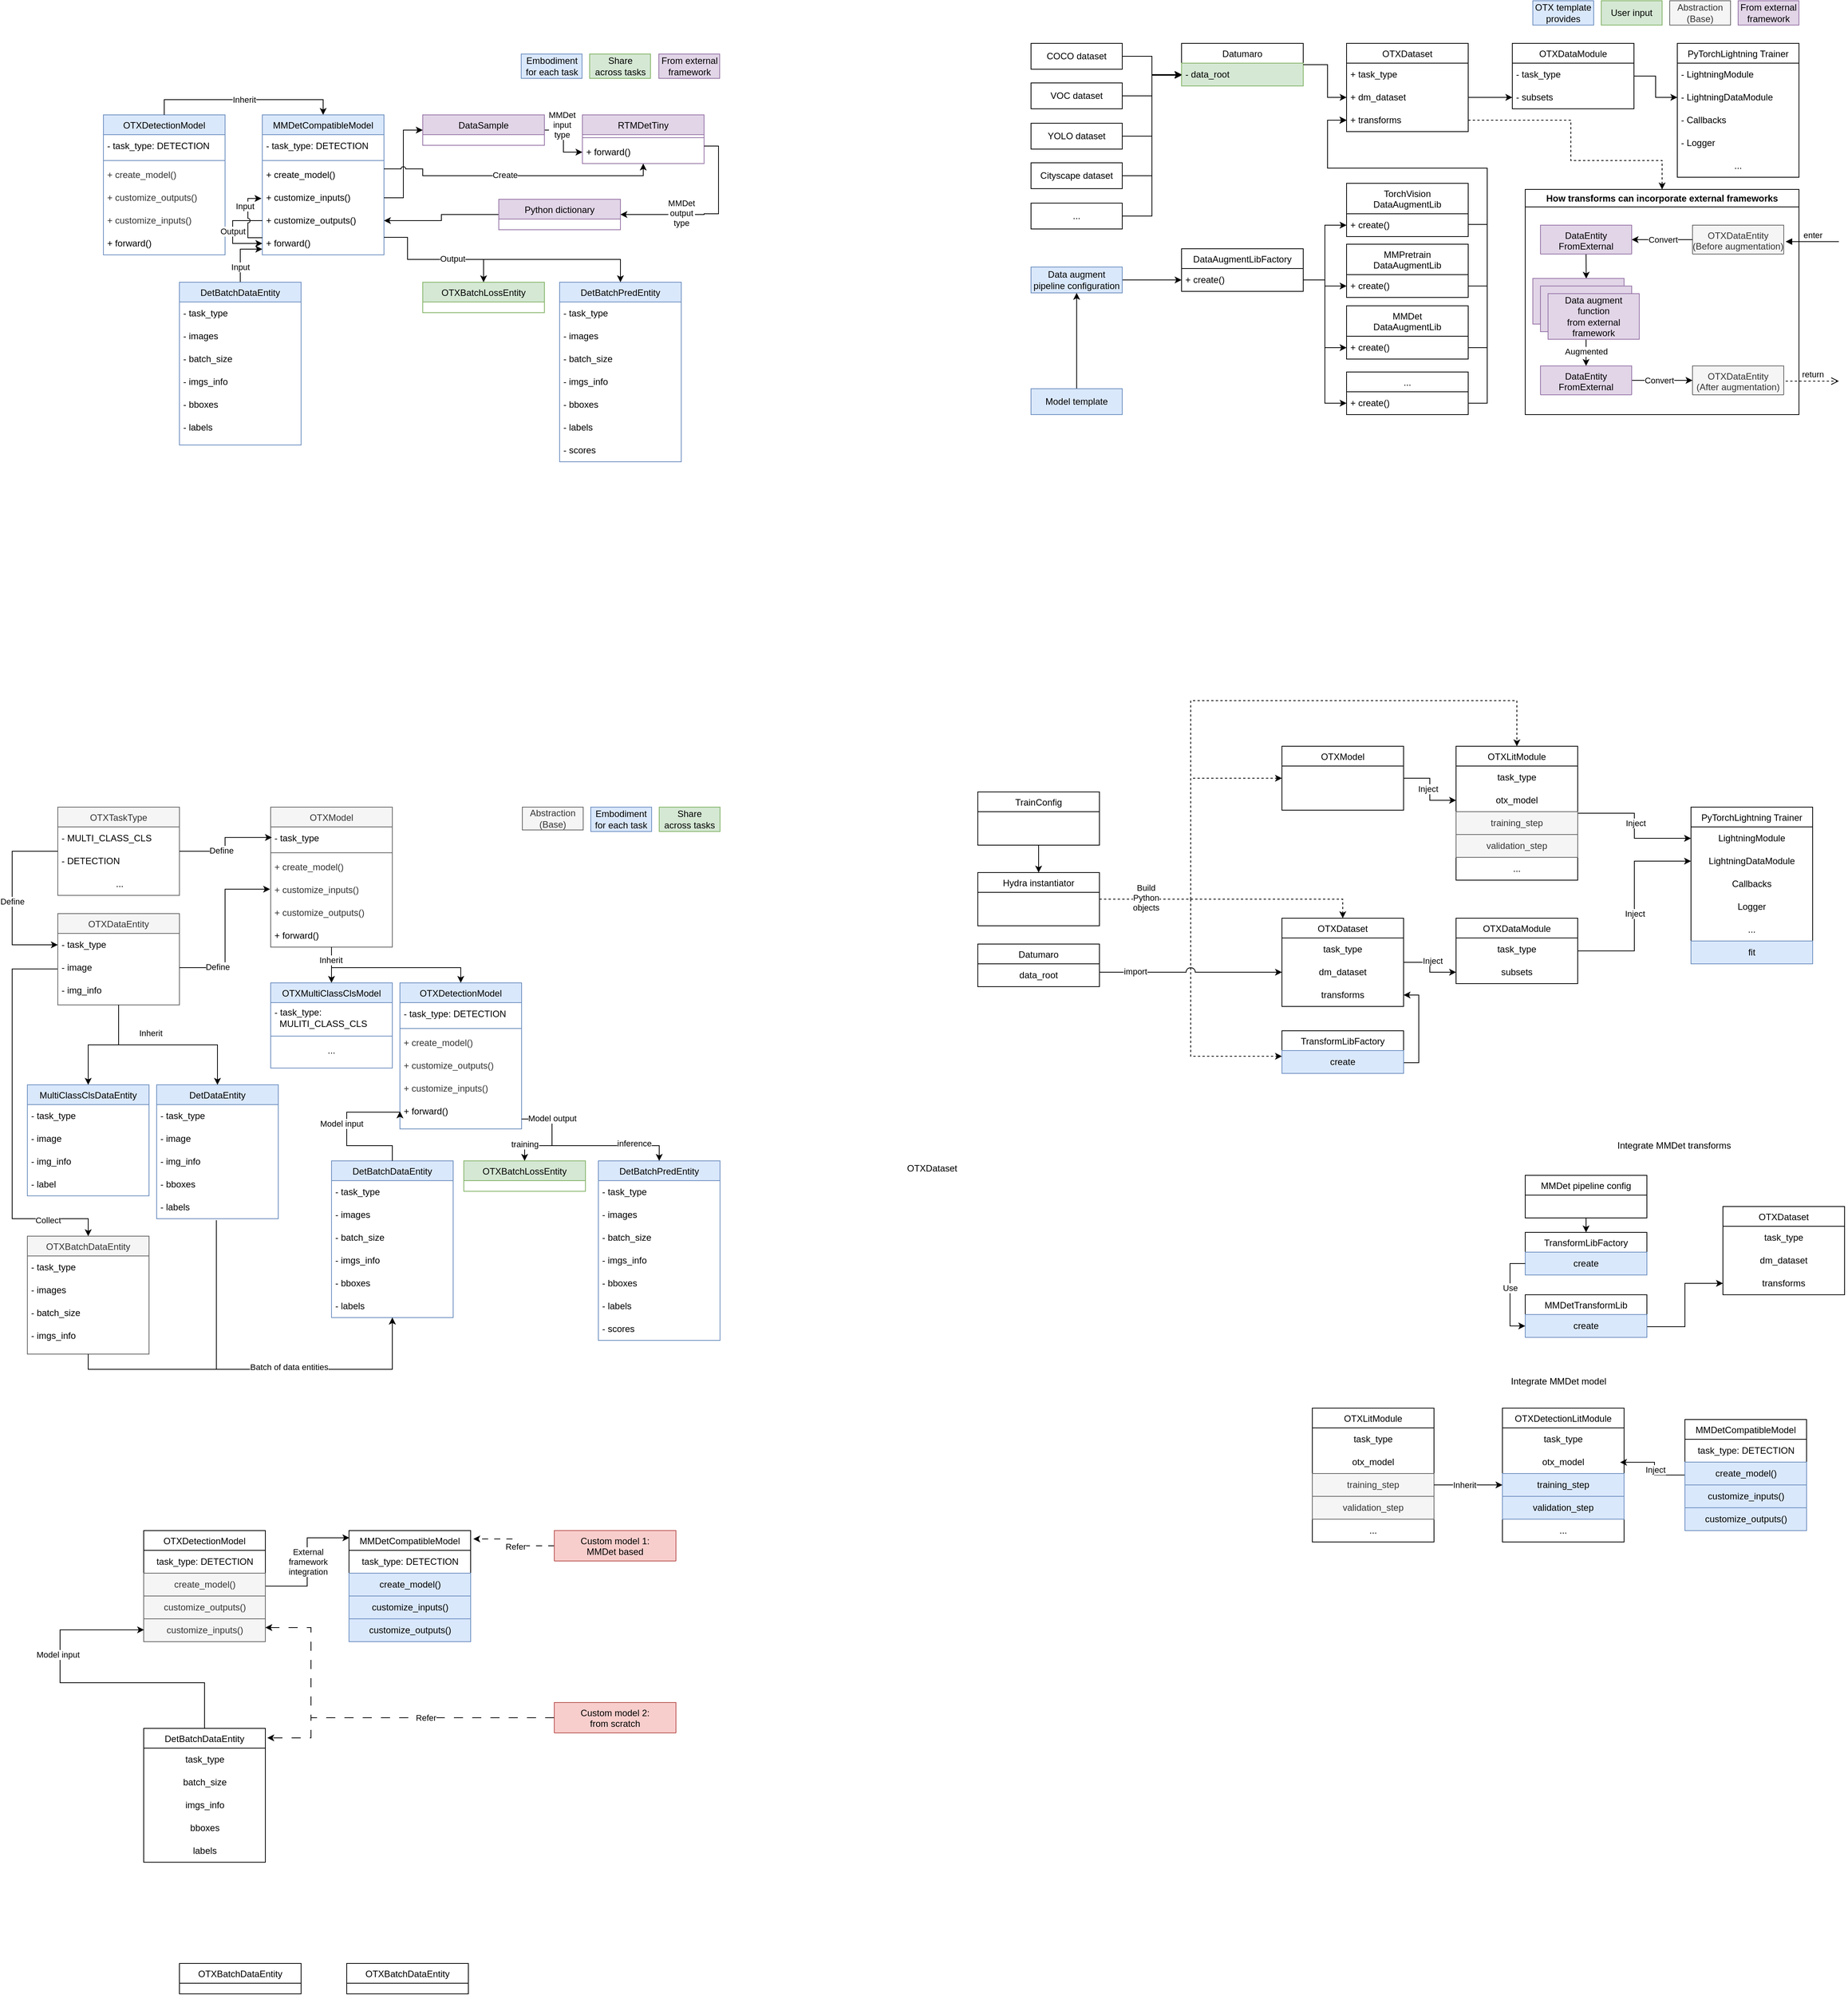 <mxfile version="21.7.5" type="device">
  <diagram id="C5RBs43oDa-KdzZeNtuy" name="Page-1">
    <mxGraphModel dx="1184" dy="1856" grid="1" gridSize="10" guides="1" tooltips="1" connect="1" arrows="1" fold="1" page="1" pageScale="1" pageWidth="827" pageHeight="1169" math="0" shadow="0">
      <root>
        <mxCell id="WIyWlLk6GJQsqaUBKTNV-0" />
        <mxCell id="WIyWlLk6GJQsqaUBKTNV-1" parent="WIyWlLk6GJQsqaUBKTNV-0" />
        <mxCell id="usRX5Jue5qHb0kXCibuF-118" style="edgeStyle=orthogonalEdgeStyle;rounded=0;orthogonalLoop=1;jettySize=auto;html=1;exitX=1;exitY=0.5;exitDx=0;exitDy=0;entryX=0.003;entryY=0.065;entryDx=0;entryDy=0;entryPerimeter=0;" parent="WIyWlLk6GJQsqaUBKTNV-1" source="usRX5Jue5qHb0kXCibuF-120" target="usRX5Jue5qHb0kXCibuF-125" edge="1">
          <mxGeometry relative="1" as="geometry" />
        </mxCell>
        <mxCell id="usRX5Jue5qHb0kXCibuF-119" value="External&lt;br&gt;framework&lt;br&gt;integration" style="edgeLabel;html=1;align=center;verticalAlign=middle;resizable=0;points=[];" parent="usRX5Jue5qHb0kXCibuF-118" vertex="1" connectable="0">
          <mxGeometry x="-0.073" y="-1" relative="1" as="geometry">
            <mxPoint y="-7" as="offset" />
          </mxGeometry>
        </mxCell>
        <mxCell id="usRX5Jue5qHb0kXCibuF-120" value="OTXDetectionModel" style="swimlane;fontStyle=0;align=center;verticalAlign=top;childLayout=stackLayout;horizontal=1;startSize=26;horizontalStack=0;resizeParent=1;resizeLast=0;collapsible=1;marginBottom=0;rounded=0;shadow=0;strokeWidth=1;" parent="WIyWlLk6GJQsqaUBKTNV-1" vertex="1">
          <mxGeometry x="193" y="961" width="160" height="146" as="geometry">
            <mxRectangle x="550" y="140" width="160" height="26" as="alternateBounds" />
          </mxGeometry>
        </mxCell>
        <mxCell id="usRX5Jue5qHb0kXCibuF-121" value="task_type: DETECTION" style="text;html=1;align=center;verticalAlign=middle;resizable=0;points=[];autosize=1;strokeColor=none;fillColor=none;" parent="usRX5Jue5qHb0kXCibuF-120" vertex="1">
          <mxGeometry y="26" width="160" height="30" as="geometry" />
        </mxCell>
        <mxCell id="usRX5Jue5qHb0kXCibuF-122" value="create_model()" style="text;html=1;align=center;verticalAlign=middle;resizable=0;points=[];autosize=1;strokeColor=#666666;fillColor=#f5f5f5;fontColor=#333333;" parent="usRX5Jue5qHb0kXCibuF-120" vertex="1">
          <mxGeometry y="56" width="160" height="30" as="geometry" />
        </mxCell>
        <mxCell id="usRX5Jue5qHb0kXCibuF-123" value="customize_outputs()" style="text;html=1;align=center;verticalAlign=middle;resizable=0;points=[];autosize=1;strokeColor=#666666;fillColor=#f5f5f5;fontColor=#333333;" parent="usRX5Jue5qHb0kXCibuF-120" vertex="1">
          <mxGeometry y="86" width="160" height="30" as="geometry" />
        </mxCell>
        <mxCell id="usRX5Jue5qHb0kXCibuF-124" value="customize_inputs()" style="text;html=1;align=center;verticalAlign=middle;resizable=0;points=[];autosize=1;strokeColor=#666666;fillColor=#f5f5f5;fontColor=#333333;" parent="usRX5Jue5qHb0kXCibuF-120" vertex="1">
          <mxGeometry y="116" width="160" height="30" as="geometry" />
        </mxCell>
        <mxCell id="usRX5Jue5qHb0kXCibuF-125" value="MMDetCompatibleModel" style="swimlane;fontStyle=0;align=center;verticalAlign=top;childLayout=stackLayout;horizontal=1;startSize=26;horizontalStack=0;resizeParent=1;resizeLast=0;collapsible=1;marginBottom=0;rounded=0;shadow=0;strokeWidth=1;" parent="WIyWlLk6GJQsqaUBKTNV-1" vertex="1">
          <mxGeometry x="463" y="961" width="160" height="146" as="geometry">
            <mxRectangle x="500" y="370" width="160" height="26" as="alternateBounds" />
          </mxGeometry>
        </mxCell>
        <mxCell id="usRX5Jue5qHb0kXCibuF-126" value="task_type: DETECTION" style="text;html=1;align=center;verticalAlign=middle;resizable=0;points=[];autosize=1;strokeColor=none;fillColor=none;" parent="usRX5Jue5qHb0kXCibuF-125" vertex="1">
          <mxGeometry y="26" width="160" height="30" as="geometry" />
        </mxCell>
        <mxCell id="usRX5Jue5qHb0kXCibuF-127" value="create_model()" style="text;html=1;align=center;verticalAlign=middle;resizable=0;points=[];autosize=1;strokeColor=#6c8ebf;fillColor=#dae8fc;" parent="usRX5Jue5qHb0kXCibuF-125" vertex="1">
          <mxGeometry y="56" width="160" height="30" as="geometry" />
        </mxCell>
        <mxCell id="usRX5Jue5qHb0kXCibuF-128" value="customize_inputs()" style="text;html=1;align=center;verticalAlign=middle;resizable=0;points=[];autosize=1;strokeColor=#6c8ebf;fillColor=#dae8fc;" parent="usRX5Jue5qHb0kXCibuF-125" vertex="1">
          <mxGeometry y="86" width="160" height="30" as="geometry" />
        </mxCell>
        <mxCell id="usRX5Jue5qHb0kXCibuF-129" value="customize_outputs()" style="text;html=1;align=center;verticalAlign=middle;resizable=0;points=[];autosize=1;strokeColor=#6c8ebf;fillColor=#dae8fc;" parent="usRX5Jue5qHb0kXCibuF-125" vertex="1">
          <mxGeometry y="116" width="160" height="30" as="geometry" />
        </mxCell>
        <mxCell id="usRX5Jue5qHb0kXCibuF-130" value="DetBatchDataEntity" style="swimlane;fontStyle=0;align=center;verticalAlign=top;childLayout=stackLayout;horizontal=1;startSize=26;horizontalStack=0;resizeParent=1;resizeLast=0;collapsible=1;marginBottom=0;rounded=0;shadow=0;strokeWidth=1;" parent="WIyWlLk6GJQsqaUBKTNV-1" vertex="1">
          <mxGeometry x="193" y="1221" width="160" height="176" as="geometry">
            <mxRectangle x="550" y="140" width="160" height="26" as="alternateBounds" />
          </mxGeometry>
        </mxCell>
        <mxCell id="usRX5Jue5qHb0kXCibuF-131" value="task_type" style="text;html=1;align=center;verticalAlign=middle;resizable=0;points=[];autosize=1;strokeColor=none;fillColor=none;" parent="usRX5Jue5qHb0kXCibuF-130" vertex="1">
          <mxGeometry y="26" width="160" height="30" as="geometry" />
        </mxCell>
        <mxCell id="usRX5Jue5qHb0kXCibuF-132" value="batch_size" style="text;html=1;align=center;verticalAlign=middle;resizable=0;points=[];autosize=1;strokeColor=none;fillColor=none;" parent="usRX5Jue5qHb0kXCibuF-130" vertex="1">
          <mxGeometry y="56" width="160" height="30" as="geometry" />
        </mxCell>
        <mxCell id="usRX5Jue5qHb0kXCibuF-133" value="imgs_info" style="text;html=1;align=center;verticalAlign=middle;resizable=0;points=[];autosize=1;strokeColor=none;fillColor=none;" parent="usRX5Jue5qHb0kXCibuF-130" vertex="1">
          <mxGeometry y="86" width="160" height="30" as="geometry" />
        </mxCell>
        <mxCell id="usRX5Jue5qHb0kXCibuF-134" value="bboxes" style="text;html=1;align=center;verticalAlign=middle;resizable=0;points=[];autosize=1;strokeColor=none;fillColor=none;" parent="usRX5Jue5qHb0kXCibuF-130" vertex="1">
          <mxGeometry y="116" width="160" height="30" as="geometry" />
        </mxCell>
        <mxCell id="usRX5Jue5qHb0kXCibuF-135" value="labels" style="text;html=1;align=center;verticalAlign=middle;resizable=0;points=[];autosize=1;strokeColor=none;fillColor=none;" parent="usRX5Jue5qHb0kXCibuF-130" vertex="1">
          <mxGeometry y="146" width="160" height="30" as="geometry" />
        </mxCell>
        <mxCell id="usRX5Jue5qHb0kXCibuF-136" style="edgeStyle=orthogonalEdgeStyle;rounded=0;orthogonalLoop=1;jettySize=auto;html=1;entryX=0.003;entryY=0.483;entryDx=0;entryDy=0;entryPerimeter=0;exitX=0.5;exitY=0;exitDx=0;exitDy=0;" parent="WIyWlLk6GJQsqaUBKTNV-1" source="usRX5Jue5qHb0kXCibuF-130" target="usRX5Jue5qHb0kXCibuF-124" edge="1">
          <mxGeometry relative="1" as="geometry">
            <mxPoint x="173" y="1311" as="targetPoint" />
            <Array as="points">
              <mxPoint x="273" y="1161" />
              <mxPoint x="83" y="1161" />
              <mxPoint x="83" y="1092" />
            </Array>
          </mxGeometry>
        </mxCell>
        <mxCell id="usRX5Jue5qHb0kXCibuF-148" value="Model input" style="edgeLabel;html=1;align=center;verticalAlign=middle;resizable=0;points=[];" parent="usRX5Jue5qHb0kXCibuF-136" vertex="1" connectable="0">
          <mxGeometry x="0.333" y="3" relative="1" as="geometry">
            <mxPoint y="-1" as="offset" />
          </mxGeometry>
        </mxCell>
        <mxCell id="usRX5Jue5qHb0kXCibuF-150" style="edgeStyle=orthogonalEdgeStyle;rounded=0;orthogonalLoop=1;jettySize=auto;html=1;exitX=0;exitY=0.5;exitDx=0;exitDy=0;entryX=1.022;entryY=0.075;entryDx=0;entryDy=0;entryPerimeter=0;dashed=1;dashPattern=8 8;" parent="WIyWlLk6GJQsqaUBKTNV-1" source="usRX5Jue5qHb0kXCibuF-142" target="usRX5Jue5qHb0kXCibuF-125" edge="1">
          <mxGeometry relative="1" as="geometry" />
        </mxCell>
        <mxCell id="usRX5Jue5qHb0kXCibuF-151" value="Refer" style="edgeLabel;html=1;align=center;verticalAlign=middle;resizable=0;points=[];" parent="usRX5Jue5qHb0kXCibuF-150" vertex="1" connectable="0">
          <mxGeometry x="-0.117" y="1" relative="1" as="geometry">
            <mxPoint as="offset" />
          </mxGeometry>
        </mxCell>
        <mxCell id="usRX5Jue5qHb0kXCibuF-142" value="Custom model 1:&#xa;MMDet based" style="swimlane;fontStyle=0;align=center;verticalAlign=top;childLayout=stackLayout;horizontal=1;startSize=40;horizontalStack=0;resizeParent=1;resizeLast=0;collapsible=1;marginBottom=0;rounded=0;shadow=0;strokeWidth=1;fillColor=#f8cecc;strokeColor=#b85450;" parent="WIyWlLk6GJQsqaUBKTNV-1" vertex="1">
          <mxGeometry x="733" y="961" width="160" height="40" as="geometry">
            <mxRectangle x="500" y="370" width="160" height="26" as="alternateBounds" />
          </mxGeometry>
        </mxCell>
        <mxCell id="usRX5Jue5qHb0kXCibuF-154" style="edgeStyle=orthogonalEdgeStyle;rounded=0;orthogonalLoop=1;jettySize=auto;html=1;exitX=0;exitY=0.5;exitDx=0;exitDy=0;entryX=1;entryY=0.383;entryDx=0;entryDy=0;entryPerimeter=0;dashed=1;dashPattern=12 12;" parent="WIyWlLk6GJQsqaUBKTNV-1" source="usRX5Jue5qHb0kXCibuF-149" target="usRX5Jue5qHb0kXCibuF-124" edge="1">
          <mxGeometry relative="1" as="geometry">
            <Array as="points">
              <mxPoint x="413" y="1207" />
              <mxPoint x="413" y="1089" />
            </Array>
          </mxGeometry>
        </mxCell>
        <mxCell id="usRX5Jue5qHb0kXCibuF-156" style="edgeStyle=orthogonalEdgeStyle;rounded=0;orthogonalLoop=1;jettySize=auto;html=1;exitX=0;exitY=0.5;exitDx=0;exitDy=0;entryX=1.016;entryY=0.071;entryDx=0;entryDy=0;entryPerimeter=0;dashed=1;dashPattern=12 12;" parent="WIyWlLk6GJQsqaUBKTNV-1" source="usRX5Jue5qHb0kXCibuF-149" target="usRX5Jue5qHb0kXCibuF-130" edge="1">
          <mxGeometry relative="1" as="geometry">
            <Array as="points">
              <mxPoint x="413" y="1207" />
              <mxPoint x="413" y="1234" />
            </Array>
          </mxGeometry>
        </mxCell>
        <mxCell id="usRX5Jue5qHb0kXCibuF-158" value="Refer" style="edgeLabel;html=1;align=center;verticalAlign=middle;resizable=0;points=[];" parent="usRX5Jue5qHb0kXCibuF-156" vertex="1" connectable="0">
          <mxGeometry x="-0.163" relative="1" as="geometry">
            <mxPoint as="offset" />
          </mxGeometry>
        </mxCell>
        <mxCell id="usRX5Jue5qHb0kXCibuF-149" value="Custom model 2:&#xa;from scratch" style="swimlane;fontStyle=0;align=center;verticalAlign=top;childLayout=stackLayout;horizontal=1;startSize=40;horizontalStack=0;resizeParent=1;resizeLast=0;collapsible=1;marginBottom=0;rounded=0;shadow=0;strokeWidth=1;fillColor=#f8cecc;strokeColor=#b85450;" parent="WIyWlLk6GJQsqaUBKTNV-1" vertex="1">
          <mxGeometry x="733" y="1187" width="160" height="40" as="geometry">
            <mxRectangle x="500" y="370" width="160" height="26" as="alternateBounds" />
          </mxGeometry>
        </mxCell>
        <mxCell id="usRX5Jue5qHb0kXCibuF-159" value="PyTorchLightning Trainer" style="swimlane;fontStyle=0;align=center;verticalAlign=top;childLayout=stackLayout;horizontal=1;startSize=26;horizontalStack=0;resizeParent=1;resizeLast=0;collapsible=1;marginBottom=0;rounded=0;shadow=0;strokeWidth=1;" parent="WIyWlLk6GJQsqaUBKTNV-1" vertex="1">
          <mxGeometry x="2228" y="10" width="160" height="206" as="geometry">
            <mxRectangle x="1430" y="266" width="160" height="26" as="alternateBounds" />
          </mxGeometry>
        </mxCell>
        <mxCell id="usRX5Jue5qHb0kXCibuF-167" value="LightningModule" style="text;html=1;strokeColor=none;fillColor=none;align=center;verticalAlign=middle;whiteSpace=wrap;rounded=0;" parent="usRX5Jue5qHb0kXCibuF-159" vertex="1">
          <mxGeometry y="26" width="160" height="30" as="geometry" />
        </mxCell>
        <mxCell id="usRX5Jue5qHb0kXCibuF-168" value="LightningDataModule" style="text;html=1;strokeColor=none;fillColor=none;align=center;verticalAlign=middle;whiteSpace=wrap;rounded=0;" parent="usRX5Jue5qHb0kXCibuF-159" vertex="1">
          <mxGeometry y="56" width="160" height="30" as="geometry" />
        </mxCell>
        <mxCell id="usRX5Jue5qHb0kXCibuF-179" value="Callbacks" style="text;html=1;strokeColor=none;fillColor=none;align=center;verticalAlign=middle;whiteSpace=wrap;rounded=0;" parent="usRX5Jue5qHb0kXCibuF-159" vertex="1">
          <mxGeometry y="86" width="160" height="30" as="geometry" />
        </mxCell>
        <mxCell id="usRX5Jue5qHb0kXCibuF-180" value="Logger" style="text;html=1;strokeColor=none;fillColor=none;align=center;verticalAlign=middle;whiteSpace=wrap;rounded=0;" parent="usRX5Jue5qHb0kXCibuF-159" vertex="1">
          <mxGeometry y="116" width="160" height="30" as="geometry" />
        </mxCell>
        <mxCell id="usRX5Jue5qHb0kXCibuF-181" value="..." style="text;html=1;strokeColor=none;fillColor=none;align=center;verticalAlign=middle;whiteSpace=wrap;rounded=0;" parent="usRX5Jue5qHb0kXCibuF-159" vertex="1">
          <mxGeometry y="146" width="160" height="30" as="geometry" />
        </mxCell>
        <mxCell id="usRX5Jue5qHb0kXCibuF-249" value="fit" style="text;html=1;strokeColor=#6c8ebf;fillColor=#dae8fc;align=center;verticalAlign=middle;whiteSpace=wrap;rounded=0;" parent="usRX5Jue5qHb0kXCibuF-159" vertex="1">
          <mxGeometry y="176" width="160" height="30" as="geometry" />
        </mxCell>
        <mxCell id="usRX5Jue5qHb0kXCibuF-182" style="edgeStyle=orthogonalEdgeStyle;rounded=0;orthogonalLoop=1;jettySize=auto;html=1;entryX=0;entryY=0.5;entryDx=0;entryDy=0;" parent="WIyWlLk6GJQsqaUBKTNV-1" source="usRX5Jue5qHb0kXCibuF-165" target="usRX5Jue5qHb0kXCibuF-167" edge="1">
          <mxGeometry relative="1" as="geometry" />
        </mxCell>
        <mxCell id="usRX5Jue5qHb0kXCibuF-243" value="Inject" style="edgeLabel;html=1;align=center;verticalAlign=middle;resizable=0;points=[];" parent="usRX5Jue5qHb0kXCibuF-182" vertex="1" connectable="0">
          <mxGeometry x="-0.05" y="1" relative="1" as="geometry">
            <mxPoint y="1" as="offset" />
          </mxGeometry>
        </mxCell>
        <mxCell id="usRX5Jue5qHb0kXCibuF-165" value="OTXLitModule" style="swimlane;fontStyle=0;align=center;verticalAlign=top;childLayout=stackLayout;horizontal=1;startSize=26;horizontalStack=0;resizeParent=1;resizeLast=0;collapsible=1;marginBottom=0;rounded=0;shadow=0;strokeWidth=1;" parent="WIyWlLk6GJQsqaUBKTNV-1" vertex="1">
          <mxGeometry x="1919" y="-70" width="160" height="176" as="geometry">
            <mxRectangle x="1430" y="266" width="160" height="26" as="alternateBounds" />
          </mxGeometry>
        </mxCell>
        <mxCell id="usRX5Jue5qHb0kXCibuF-174" value="task_type" style="text;html=1;strokeColor=none;fillColor=none;align=center;verticalAlign=middle;whiteSpace=wrap;rounded=0;" parent="usRX5Jue5qHb0kXCibuF-165" vertex="1">
          <mxGeometry y="26" width="160" height="30" as="geometry" />
        </mxCell>
        <mxCell id="usRX5Jue5qHb0kXCibuF-175" value="otx_model" style="text;html=1;strokeColor=none;fillColor=none;align=center;verticalAlign=middle;whiteSpace=wrap;rounded=0;" parent="usRX5Jue5qHb0kXCibuF-165" vertex="1">
          <mxGeometry y="56" width="160" height="30" as="geometry" />
        </mxCell>
        <mxCell id="usRX5Jue5qHb0kXCibuF-176" value="training_step" style="text;html=1;strokeColor=#666666;fillColor=#f5f5f5;align=center;verticalAlign=middle;whiteSpace=wrap;rounded=0;fontColor=#333333;" parent="usRX5Jue5qHb0kXCibuF-165" vertex="1">
          <mxGeometry y="86" width="160" height="30" as="geometry" />
        </mxCell>
        <mxCell id="usRX5Jue5qHb0kXCibuF-177" value="validation_step" style="text;html=1;strokeColor=#666666;fillColor=#f5f5f5;align=center;verticalAlign=middle;whiteSpace=wrap;rounded=0;fontColor=#333333;" parent="usRX5Jue5qHb0kXCibuF-165" vertex="1">
          <mxGeometry y="116" width="160" height="30" as="geometry" />
        </mxCell>
        <mxCell id="usRX5Jue5qHb0kXCibuF-178" value="..." style="text;html=1;strokeColor=none;fillColor=none;align=center;verticalAlign=middle;whiteSpace=wrap;rounded=0;" parent="usRX5Jue5qHb0kXCibuF-165" vertex="1">
          <mxGeometry y="146" width="160" height="30" as="geometry" />
        </mxCell>
        <mxCell id="usRX5Jue5qHb0kXCibuF-183" style="edgeStyle=orthogonalEdgeStyle;rounded=0;orthogonalLoop=1;jettySize=auto;html=1;entryX=0;entryY=0.5;entryDx=0;entryDy=0;" parent="WIyWlLk6GJQsqaUBKTNV-1" source="usRX5Jue5qHb0kXCibuF-166" target="usRX5Jue5qHb0kXCibuF-168" edge="1">
          <mxGeometry relative="1" as="geometry" />
        </mxCell>
        <mxCell id="usRX5Jue5qHb0kXCibuF-242" value="Inject" style="edgeLabel;html=1;align=center;verticalAlign=middle;resizable=0;points=[];" parent="usRX5Jue5qHb0kXCibuF-183" vertex="1" connectable="0">
          <mxGeometry x="-0.067" relative="1" as="geometry">
            <mxPoint y="1" as="offset" />
          </mxGeometry>
        </mxCell>
        <mxCell id="usRX5Jue5qHb0kXCibuF-166" value="OTXDataModule" style="swimlane;fontStyle=0;align=center;verticalAlign=top;childLayout=stackLayout;horizontal=1;startSize=26;horizontalStack=0;resizeParent=1;resizeLast=0;collapsible=1;marginBottom=0;rounded=0;shadow=0;strokeWidth=1;" parent="WIyWlLk6GJQsqaUBKTNV-1" vertex="1">
          <mxGeometry x="1919" y="156" width="160" height="86" as="geometry">
            <mxRectangle x="1430" y="266" width="160" height="26" as="alternateBounds" />
          </mxGeometry>
        </mxCell>
        <mxCell id="usRX5Jue5qHb0kXCibuF-172" value="task_type" style="text;html=1;strokeColor=none;fillColor=none;align=center;verticalAlign=middle;whiteSpace=wrap;rounded=0;" parent="usRX5Jue5qHb0kXCibuF-166" vertex="1">
          <mxGeometry y="26" width="160" height="30" as="geometry" />
        </mxCell>
        <mxCell id="usRX5Jue5qHb0kXCibuF-171" value="subsets" style="text;html=1;strokeColor=none;fillColor=none;align=center;verticalAlign=middle;whiteSpace=wrap;rounded=0;" parent="usRX5Jue5qHb0kXCibuF-166" vertex="1">
          <mxGeometry y="56" width="160" height="30" as="geometry" />
        </mxCell>
        <mxCell id="usRX5Jue5qHb0kXCibuF-202" style="edgeStyle=orthogonalEdgeStyle;rounded=0;orthogonalLoop=1;jettySize=auto;html=1;entryX=0;entryY=0.5;entryDx=0;entryDy=0;" parent="WIyWlLk6GJQsqaUBKTNV-1" source="usRX5Jue5qHb0kXCibuF-169" target="usRX5Jue5qHb0kXCibuF-171" edge="1">
          <mxGeometry relative="1" as="geometry" />
        </mxCell>
        <mxCell id="usRX5Jue5qHb0kXCibuF-241" value="Inject" style="edgeLabel;html=1;align=center;verticalAlign=middle;resizable=0;points=[];" parent="usRX5Jue5qHb0kXCibuF-202" vertex="1" connectable="0">
          <mxGeometry x="-0.159" y="4" relative="1" as="geometry">
            <mxPoint x="-1" y="-2" as="offset" />
          </mxGeometry>
        </mxCell>
        <mxCell id="usRX5Jue5qHb0kXCibuF-169" value="OTXDataset" style="swimlane;fontStyle=0;align=center;verticalAlign=top;childLayout=stackLayout;horizontal=1;startSize=26;horizontalStack=0;resizeParent=1;resizeLast=0;collapsible=1;marginBottom=0;rounded=0;shadow=0;strokeWidth=1;" parent="WIyWlLk6GJQsqaUBKTNV-1" vertex="1">
          <mxGeometry x="1690" y="156" width="160" height="116" as="geometry">
            <mxRectangle x="1430" y="266" width="160" height="26" as="alternateBounds" />
          </mxGeometry>
        </mxCell>
        <mxCell id="usRX5Jue5qHb0kXCibuF-212" value="task_type" style="text;html=1;strokeColor=none;fillColor=none;align=center;verticalAlign=middle;whiteSpace=wrap;rounded=0;" parent="usRX5Jue5qHb0kXCibuF-169" vertex="1">
          <mxGeometry y="26" width="160" height="30" as="geometry" />
        </mxCell>
        <mxCell id="usRX5Jue5qHb0kXCibuF-210" value="dm_dataset" style="text;html=1;strokeColor=none;fillColor=none;align=center;verticalAlign=middle;whiteSpace=wrap;rounded=0;" parent="usRX5Jue5qHb0kXCibuF-169" vertex="1">
          <mxGeometry y="56" width="160" height="30" as="geometry" />
        </mxCell>
        <mxCell id="usRX5Jue5qHb0kXCibuF-211" value="transforms" style="text;html=1;strokeColor=none;fillColor=none;align=center;verticalAlign=middle;whiteSpace=wrap;rounded=0;" parent="usRX5Jue5qHb0kXCibuF-169" vertex="1">
          <mxGeometry y="86" width="160" height="30" as="geometry" />
        </mxCell>
        <mxCell id="usRX5Jue5qHb0kXCibuF-170" value="OTXDataset" style="text;html=1;strokeColor=none;fillColor=none;align=center;verticalAlign=middle;whiteSpace=wrap;rounded=0;" parent="WIyWlLk6GJQsqaUBKTNV-1" vertex="1">
          <mxGeometry x="1150" y="470" width="160" height="30" as="geometry" />
        </mxCell>
        <mxCell id="usRX5Jue5qHb0kXCibuF-197" style="edgeStyle=orthogonalEdgeStyle;rounded=0;orthogonalLoop=1;jettySize=auto;html=1;exitX=0.5;exitY=1;exitDx=0;exitDy=0;" parent="WIyWlLk6GJQsqaUBKTNV-1" source="usRX5Jue5qHb0kXCibuF-191" target="usRX5Jue5qHb0kXCibuF-196" edge="1">
          <mxGeometry relative="1" as="geometry" />
        </mxCell>
        <mxCell id="usRX5Jue5qHb0kXCibuF-191" value="TrainConfig" style="swimlane;fontStyle=0;align=center;verticalAlign=top;childLayout=stackLayout;horizontal=1;startSize=26;horizontalStack=0;resizeParent=1;resizeLast=0;collapsible=1;marginBottom=0;rounded=0;shadow=0;strokeWidth=1;" parent="WIyWlLk6GJQsqaUBKTNV-1" vertex="1">
          <mxGeometry x="1290" y="-10" width="160" height="70" as="geometry">
            <mxRectangle x="1430" y="266" width="160" height="26" as="alternateBounds" />
          </mxGeometry>
        </mxCell>
        <mxCell id="usRX5Jue5qHb0kXCibuF-216" style="edgeStyle=orthogonalEdgeStyle;rounded=0;orthogonalLoop=1;jettySize=auto;html=1;exitX=1;exitY=0.5;exitDx=0;exitDy=0;entryX=0;entryY=0.5;entryDx=0;entryDy=0;dashed=1;" parent="WIyWlLk6GJQsqaUBKTNV-1" source="usRX5Jue5qHb0kXCibuF-196" target="usRX5Jue5qHb0kXCibuF-199" edge="1">
          <mxGeometry relative="1" as="geometry" />
        </mxCell>
        <mxCell id="usRX5Jue5qHb0kXCibuF-217" style="edgeStyle=orthogonalEdgeStyle;rounded=0;orthogonalLoop=1;jettySize=auto;html=1;exitX=1;exitY=0.5;exitDx=0;exitDy=0;entryX=0.5;entryY=0;entryDx=0;entryDy=0;dashed=1;" parent="WIyWlLk6GJQsqaUBKTNV-1" source="usRX5Jue5qHb0kXCibuF-196" target="usRX5Jue5qHb0kXCibuF-165" edge="1">
          <mxGeometry relative="1" as="geometry">
            <mxPoint x="1919" y="-239" as="targetPoint" />
            <Array as="points">
              <mxPoint x="1570" y="131" />
              <mxPoint x="1570" y="-130" />
              <mxPoint x="1999" y="-130" />
            </Array>
          </mxGeometry>
        </mxCell>
        <mxCell id="usRX5Jue5qHb0kXCibuF-218" style="edgeStyle=orthogonalEdgeStyle;rounded=0;orthogonalLoop=1;jettySize=auto;html=1;exitX=1;exitY=0.5;exitDx=0;exitDy=0;entryX=0.5;entryY=0;entryDx=0;entryDy=0;dashed=1;" parent="WIyWlLk6GJQsqaUBKTNV-1" source="usRX5Jue5qHb0kXCibuF-196" target="usRX5Jue5qHb0kXCibuF-169" edge="1">
          <mxGeometry relative="1" as="geometry">
            <mxPoint x="1690" y="397" as="targetPoint" />
          </mxGeometry>
        </mxCell>
        <mxCell id="usRX5Jue5qHb0kXCibuF-252" style="edgeStyle=orthogonalEdgeStyle;rounded=0;orthogonalLoop=1;jettySize=auto;html=1;exitX=1;exitY=0.5;exitDx=0;exitDy=0;entryX=0;entryY=0.25;entryDx=0;entryDy=0;dashed=1;" parent="WIyWlLk6GJQsqaUBKTNV-1" source="usRX5Jue5qHb0kXCibuF-196" target="usRX5Jue5qHb0kXCibuF-246" edge="1">
          <mxGeometry relative="1" as="geometry" />
        </mxCell>
        <mxCell id="usRX5Jue5qHb0kXCibuF-256" value="Build&lt;br&gt;Python&lt;br&gt;objects" style="edgeLabel;html=1;align=center;verticalAlign=middle;resizable=0;points=[];" parent="usRX5Jue5qHb0kXCibuF-252" vertex="1" connectable="0">
          <mxGeometry x="-0.723" y="2" relative="1" as="geometry">
            <mxPoint x="-1" as="offset" />
          </mxGeometry>
        </mxCell>
        <mxCell id="usRX5Jue5qHb0kXCibuF-196" value="Hydra instantiator" style="swimlane;fontStyle=0;align=center;verticalAlign=top;childLayout=stackLayout;horizontal=1;startSize=26;horizontalStack=0;resizeParent=1;resizeLast=0;collapsible=1;marginBottom=0;rounded=0;shadow=0;strokeWidth=1;" parent="WIyWlLk6GJQsqaUBKTNV-1" vertex="1">
          <mxGeometry x="1290" y="96" width="160" height="70" as="geometry">
            <mxRectangle x="1430" y="266" width="160" height="26" as="alternateBounds" />
          </mxGeometry>
        </mxCell>
        <mxCell id="usRX5Jue5qHb0kXCibuF-200" style="edgeStyle=orthogonalEdgeStyle;rounded=0;orthogonalLoop=1;jettySize=auto;html=1;" parent="WIyWlLk6GJQsqaUBKTNV-1" source="usRX5Jue5qHb0kXCibuF-199" target="usRX5Jue5qHb0kXCibuF-175" edge="1">
          <mxGeometry relative="1" as="geometry" />
        </mxCell>
        <mxCell id="usRX5Jue5qHb0kXCibuF-240" value="Inject" style="edgeLabel;html=1;align=center;verticalAlign=middle;resizable=0;points=[];" parent="usRX5Jue5qHb0kXCibuF-200" vertex="1" connectable="0">
          <mxGeometry x="-0.01" y="-3" relative="1" as="geometry">
            <mxPoint as="offset" />
          </mxGeometry>
        </mxCell>
        <mxCell id="usRX5Jue5qHb0kXCibuF-199" value="OTXModel" style="swimlane;fontStyle=0;align=center;verticalAlign=top;childLayout=stackLayout;horizontal=1;startSize=26;horizontalStack=0;resizeParent=1;resizeLast=0;collapsible=1;marginBottom=0;rounded=0;shadow=0;strokeWidth=1;" parent="WIyWlLk6GJQsqaUBKTNV-1" vertex="1">
          <mxGeometry x="1690" y="-70" width="160" height="84" as="geometry">
            <mxRectangle x="1430" y="266" width="160" height="26" as="alternateBounds" />
          </mxGeometry>
        </mxCell>
        <mxCell id="usRX5Jue5qHb0kXCibuF-219" value="Datumaro" style="swimlane;fontStyle=0;align=center;verticalAlign=top;childLayout=stackLayout;horizontal=1;startSize=26;horizontalStack=0;resizeParent=1;resizeLast=0;collapsible=1;marginBottom=0;rounded=0;shadow=0;strokeWidth=1;" parent="WIyWlLk6GJQsqaUBKTNV-1" vertex="1">
          <mxGeometry x="1290" y="190" width="160" height="56" as="geometry">
            <mxRectangle x="1430" y="266" width="160" height="26" as="alternateBounds" />
          </mxGeometry>
        </mxCell>
        <mxCell id="usRX5Jue5qHb0kXCibuF-225" value="data_root" style="text;html=1;strokeColor=none;fillColor=none;align=center;verticalAlign=middle;whiteSpace=wrap;rounded=0;" parent="usRX5Jue5qHb0kXCibuF-219" vertex="1">
          <mxGeometry y="26" width="160" height="30" as="geometry" />
        </mxCell>
        <mxCell id="usRX5Jue5qHb0kXCibuF-232" value="OTXDetectionLitModule" style="swimlane;fontStyle=0;align=center;verticalAlign=top;childLayout=stackLayout;horizontal=1;startSize=26;horizontalStack=0;resizeParent=1;resizeLast=0;collapsible=1;marginBottom=0;rounded=0;shadow=0;strokeWidth=1;" parent="WIyWlLk6GJQsqaUBKTNV-1" vertex="1">
          <mxGeometry x="1980" y="800" width="160" height="176" as="geometry">
            <mxRectangle x="1430" y="266" width="160" height="26" as="alternateBounds" />
          </mxGeometry>
        </mxCell>
        <mxCell id="usRX5Jue5qHb0kXCibuF-233" value="task_type" style="text;html=1;strokeColor=none;fillColor=none;align=center;verticalAlign=middle;whiteSpace=wrap;rounded=0;" parent="usRX5Jue5qHb0kXCibuF-232" vertex="1">
          <mxGeometry y="26" width="160" height="30" as="geometry" />
        </mxCell>
        <mxCell id="usRX5Jue5qHb0kXCibuF-234" value="otx_model" style="text;html=1;strokeColor=none;fillColor=none;align=center;verticalAlign=middle;whiteSpace=wrap;rounded=0;" parent="usRX5Jue5qHb0kXCibuF-232" vertex="1">
          <mxGeometry y="56" width="160" height="30" as="geometry" />
        </mxCell>
        <mxCell id="usRX5Jue5qHb0kXCibuF-235" value="training_step" style="text;html=1;strokeColor=#6c8ebf;fillColor=#dae8fc;align=center;verticalAlign=middle;whiteSpace=wrap;rounded=0;" parent="usRX5Jue5qHb0kXCibuF-232" vertex="1">
          <mxGeometry y="86" width="160" height="30" as="geometry" />
        </mxCell>
        <mxCell id="usRX5Jue5qHb0kXCibuF-236" value="validation_step" style="text;html=1;strokeColor=#6c8ebf;fillColor=#dae8fc;align=center;verticalAlign=middle;whiteSpace=wrap;rounded=0;" parent="usRX5Jue5qHb0kXCibuF-232" vertex="1">
          <mxGeometry y="116" width="160" height="30" as="geometry" />
        </mxCell>
        <mxCell id="usRX5Jue5qHb0kXCibuF-237" value="..." style="text;html=1;strokeColor=none;fillColor=none;align=center;verticalAlign=middle;whiteSpace=wrap;rounded=0;" parent="usRX5Jue5qHb0kXCibuF-232" vertex="1">
          <mxGeometry y="146" width="160" height="30" as="geometry" />
        </mxCell>
        <mxCell id="usRX5Jue5qHb0kXCibuF-253" style="edgeStyle=orthogonalEdgeStyle;rounded=0;orthogonalLoop=1;jettySize=auto;html=1;exitX=1;exitY=0.75;exitDx=0;exitDy=0;entryX=1;entryY=0.5;entryDx=0;entryDy=0;" parent="WIyWlLk6GJQsqaUBKTNV-1" source="usRX5Jue5qHb0kXCibuF-245" target="usRX5Jue5qHb0kXCibuF-211" edge="1">
          <mxGeometry relative="1" as="geometry" />
        </mxCell>
        <mxCell id="usRX5Jue5qHb0kXCibuF-245" value="TransformLibFactory" style="swimlane;fontStyle=0;align=center;verticalAlign=top;childLayout=stackLayout;horizontal=1;startSize=26;horizontalStack=0;resizeParent=1;resizeLast=0;collapsible=1;marginBottom=0;rounded=0;shadow=0;strokeWidth=1;" parent="WIyWlLk6GJQsqaUBKTNV-1" vertex="1">
          <mxGeometry x="1690" y="304" width="160" height="56" as="geometry">
            <mxRectangle x="1430" y="266" width="160" height="26" as="alternateBounds" />
          </mxGeometry>
        </mxCell>
        <mxCell id="usRX5Jue5qHb0kXCibuF-246" value="create" style="text;html=1;strokeColor=#6c8ebf;fillColor=#dae8fc;align=center;verticalAlign=middle;whiteSpace=wrap;rounded=0;" parent="usRX5Jue5qHb0kXCibuF-245" vertex="1">
          <mxGeometry y="26" width="160" height="30" as="geometry" />
        </mxCell>
        <mxCell id="usRX5Jue5qHb0kXCibuF-220" style="edgeStyle=orthogonalEdgeStyle;rounded=0;orthogonalLoop=1;jettySize=auto;html=1;exitX=1;exitY=0.5;exitDx=0;exitDy=0;entryX=0;entryY=0.5;entryDx=0;entryDy=0;jumpStyle=arc;jumpSize=12;" parent="WIyWlLk6GJQsqaUBKTNV-1" source="usRX5Jue5qHb0kXCibuF-219" target="usRX5Jue5qHb0kXCibuF-210" edge="1">
          <mxGeometry relative="1" as="geometry">
            <Array as="points">
              <mxPoint x="1450" y="227" />
            </Array>
          </mxGeometry>
        </mxCell>
        <mxCell id="usRX5Jue5qHb0kXCibuF-226" value="import" style="edgeLabel;html=1;align=center;verticalAlign=middle;resizable=0;points=[];" parent="usRX5Jue5qHb0kXCibuF-220" vertex="1" connectable="0">
          <mxGeometry x="-0.549" y="1" relative="1" as="geometry">
            <mxPoint as="offset" />
          </mxGeometry>
        </mxCell>
        <mxCell id="usRX5Jue5qHb0kXCibuF-257" value="OTXDataset" style="swimlane;fontStyle=0;align=center;verticalAlign=top;childLayout=stackLayout;horizontal=1;startSize=26;horizontalStack=0;resizeParent=1;resizeLast=0;collapsible=1;marginBottom=0;rounded=0;shadow=0;strokeWidth=1;" parent="WIyWlLk6GJQsqaUBKTNV-1" vertex="1">
          <mxGeometry x="2270" y="535" width="160" height="116" as="geometry">
            <mxRectangle x="1430" y="266" width="160" height="26" as="alternateBounds" />
          </mxGeometry>
        </mxCell>
        <mxCell id="usRX5Jue5qHb0kXCibuF-258" value="task_type" style="text;html=1;strokeColor=none;fillColor=none;align=center;verticalAlign=middle;whiteSpace=wrap;rounded=0;" parent="usRX5Jue5qHb0kXCibuF-257" vertex="1">
          <mxGeometry y="26" width="160" height="30" as="geometry" />
        </mxCell>
        <mxCell id="usRX5Jue5qHb0kXCibuF-259" value="dm_dataset" style="text;html=1;strokeColor=none;fillColor=none;align=center;verticalAlign=middle;whiteSpace=wrap;rounded=0;" parent="usRX5Jue5qHb0kXCibuF-257" vertex="1">
          <mxGeometry y="56" width="160" height="30" as="geometry" />
        </mxCell>
        <mxCell id="usRX5Jue5qHb0kXCibuF-260" value="transforms" style="text;html=1;strokeColor=none;fillColor=none;align=center;verticalAlign=middle;whiteSpace=wrap;rounded=0;" parent="usRX5Jue5qHb0kXCibuF-257" vertex="1">
          <mxGeometry y="86" width="160" height="30" as="geometry" />
        </mxCell>
        <mxCell id="usRX5Jue5qHb0kXCibuF-262" value="TransformLibFactory" style="swimlane;fontStyle=0;align=center;verticalAlign=top;childLayout=stackLayout;horizontal=1;startSize=26;horizontalStack=0;resizeParent=1;resizeLast=0;collapsible=1;marginBottom=0;rounded=0;shadow=0;strokeWidth=1;" parent="WIyWlLk6GJQsqaUBKTNV-1" vertex="1">
          <mxGeometry x="2010" y="569" width="160" height="56" as="geometry">
            <mxRectangle x="1430" y="266" width="160" height="26" as="alternateBounds" />
          </mxGeometry>
        </mxCell>
        <mxCell id="usRX5Jue5qHb0kXCibuF-263" value="create" style="text;html=1;strokeColor=#6c8ebf;fillColor=#dae8fc;align=center;verticalAlign=middle;whiteSpace=wrap;rounded=0;" parent="usRX5Jue5qHb0kXCibuF-262" vertex="1">
          <mxGeometry y="26" width="160" height="30" as="geometry" />
        </mxCell>
        <mxCell id="usRX5Jue5qHb0kXCibuF-293" style="edgeStyle=orthogonalEdgeStyle;rounded=0;orthogonalLoop=1;jettySize=auto;html=1;exitX=0.5;exitY=1;exitDx=0;exitDy=0;entryX=0.5;entryY=0;entryDx=0;entryDy=0;" parent="WIyWlLk6GJQsqaUBKTNV-1" source="usRX5Jue5qHb0kXCibuF-279" target="usRX5Jue5qHb0kXCibuF-262" edge="1">
          <mxGeometry relative="1" as="geometry" />
        </mxCell>
        <mxCell id="usRX5Jue5qHb0kXCibuF-279" value="MMDet pipeline config" style="swimlane;fontStyle=0;align=center;verticalAlign=top;childLayout=stackLayout;horizontal=1;startSize=26;horizontalStack=0;resizeParent=1;resizeLast=0;collapsible=1;marginBottom=0;rounded=0;shadow=0;strokeWidth=1;" parent="WIyWlLk6GJQsqaUBKTNV-1" vertex="1">
          <mxGeometry x="2010" y="494" width="160" height="56" as="geometry">
            <mxRectangle x="1430" y="266" width="160" height="26" as="alternateBounds" />
          </mxGeometry>
        </mxCell>
        <mxCell id="usRX5Jue5qHb0kXCibuF-295" style="edgeStyle=orthogonalEdgeStyle;rounded=0;orthogonalLoop=1;jettySize=auto;html=1;exitX=1;exitY=0.75;exitDx=0;exitDy=0;entryX=0;entryY=0.5;entryDx=0;entryDy=0;" parent="WIyWlLk6GJQsqaUBKTNV-1" source="usRX5Jue5qHb0kXCibuF-291" target="usRX5Jue5qHb0kXCibuF-260" edge="1">
          <mxGeometry relative="1" as="geometry" />
        </mxCell>
        <mxCell id="usRX5Jue5qHb0kXCibuF-291" value="MMDetTransformLib" style="swimlane;fontStyle=0;align=center;verticalAlign=top;childLayout=stackLayout;horizontal=1;startSize=26;horizontalStack=0;resizeParent=1;resizeLast=0;collapsible=1;marginBottom=0;rounded=0;shadow=0;strokeWidth=1;" parent="WIyWlLk6GJQsqaUBKTNV-1" vertex="1">
          <mxGeometry x="2010" y="651" width="160" height="56" as="geometry">
            <mxRectangle x="1430" y="266" width="160" height="26" as="alternateBounds" />
          </mxGeometry>
        </mxCell>
        <mxCell id="usRX5Jue5qHb0kXCibuF-292" value="create" style="text;html=1;strokeColor=#6c8ebf;fillColor=#dae8fc;align=center;verticalAlign=middle;whiteSpace=wrap;rounded=0;" parent="usRX5Jue5qHb0kXCibuF-291" vertex="1">
          <mxGeometry y="26" width="160" height="30" as="geometry" />
        </mxCell>
        <mxCell id="usRX5Jue5qHb0kXCibuF-296" style="edgeStyle=orthogonalEdgeStyle;rounded=0;orthogonalLoop=1;jettySize=auto;html=1;exitX=0;exitY=0.5;exitDx=0;exitDy=0;entryX=0;entryY=0.5;entryDx=0;entryDy=0;" parent="WIyWlLk6GJQsqaUBKTNV-1" source="usRX5Jue5qHb0kXCibuF-263" target="usRX5Jue5qHb0kXCibuF-292" edge="1">
          <mxGeometry relative="1" as="geometry" />
        </mxCell>
        <mxCell id="usRX5Jue5qHb0kXCibuF-315" value="Use" style="edgeLabel;html=1;align=center;verticalAlign=middle;resizable=0;points=[];" parent="usRX5Jue5qHb0kXCibuF-296" vertex="1" connectable="0">
          <mxGeometry x="-0.145" relative="1" as="geometry">
            <mxPoint as="offset" />
          </mxGeometry>
        </mxCell>
        <mxCell id="usRX5Jue5qHb0kXCibuF-297" value="Integrate MMDet transforms" style="text;html=1;strokeColor=none;fillColor=none;align=center;verticalAlign=middle;whiteSpace=wrap;rounded=0;" parent="WIyWlLk6GJQsqaUBKTNV-1" vertex="1">
          <mxGeometry x="2130" y="440" width="152" height="30" as="geometry" />
        </mxCell>
        <mxCell id="usRX5Jue5qHb0kXCibuF-299" value="OTXLitModule" style="swimlane;fontStyle=0;align=center;verticalAlign=top;childLayout=stackLayout;horizontal=1;startSize=26;horizontalStack=0;resizeParent=1;resizeLast=0;collapsible=1;marginBottom=0;rounded=0;shadow=0;strokeWidth=1;" parent="WIyWlLk6GJQsqaUBKTNV-1" vertex="1">
          <mxGeometry x="1730" y="800" width="160" height="176" as="geometry">
            <mxRectangle x="1430" y="266" width="160" height="26" as="alternateBounds" />
          </mxGeometry>
        </mxCell>
        <mxCell id="usRX5Jue5qHb0kXCibuF-300" value="task_type" style="text;html=1;strokeColor=none;fillColor=none;align=center;verticalAlign=middle;whiteSpace=wrap;rounded=0;" parent="usRX5Jue5qHb0kXCibuF-299" vertex="1">
          <mxGeometry y="26" width="160" height="30" as="geometry" />
        </mxCell>
        <mxCell id="usRX5Jue5qHb0kXCibuF-301" value="otx_model" style="text;html=1;strokeColor=none;fillColor=none;align=center;verticalAlign=middle;whiteSpace=wrap;rounded=0;" parent="usRX5Jue5qHb0kXCibuF-299" vertex="1">
          <mxGeometry y="56" width="160" height="30" as="geometry" />
        </mxCell>
        <mxCell id="usRX5Jue5qHb0kXCibuF-302" value="training_step" style="text;html=1;strokeColor=#666666;fillColor=#f5f5f5;align=center;verticalAlign=middle;whiteSpace=wrap;rounded=0;fontColor=#333333;" parent="usRX5Jue5qHb0kXCibuF-299" vertex="1">
          <mxGeometry y="86" width="160" height="30" as="geometry" />
        </mxCell>
        <mxCell id="usRX5Jue5qHb0kXCibuF-303" value="validation_step" style="text;html=1;strokeColor=#666666;fillColor=#f5f5f5;align=center;verticalAlign=middle;whiteSpace=wrap;rounded=0;fontColor=#333333;" parent="usRX5Jue5qHb0kXCibuF-299" vertex="1">
          <mxGeometry y="116" width="160" height="30" as="geometry" />
        </mxCell>
        <mxCell id="usRX5Jue5qHb0kXCibuF-304" value="..." style="text;html=1;strokeColor=none;fillColor=none;align=center;verticalAlign=middle;whiteSpace=wrap;rounded=0;" parent="usRX5Jue5qHb0kXCibuF-299" vertex="1">
          <mxGeometry y="146" width="160" height="30" as="geometry" />
        </mxCell>
        <mxCell id="usRX5Jue5qHb0kXCibuF-312" style="edgeStyle=orthogonalEdgeStyle;rounded=0;orthogonalLoop=1;jettySize=auto;html=1;entryX=0.967;entryY=0.509;entryDx=0;entryDy=0;entryPerimeter=0;" parent="WIyWlLk6GJQsqaUBKTNV-1" source="usRX5Jue5qHb0kXCibuF-305" target="usRX5Jue5qHb0kXCibuF-234" edge="1">
          <mxGeometry relative="1" as="geometry" />
        </mxCell>
        <mxCell id="usRX5Jue5qHb0kXCibuF-314" value="Inject" style="edgeLabel;html=1;align=center;verticalAlign=middle;resizable=0;points=[];" parent="usRX5Jue5qHb0kXCibuF-312" vertex="1" connectable="0">
          <mxGeometry x="-0.076" y="-1" relative="1" as="geometry">
            <mxPoint as="offset" />
          </mxGeometry>
        </mxCell>
        <mxCell id="usRX5Jue5qHb0kXCibuF-305" value="MMDetCompatibleModel" style="swimlane;fontStyle=0;align=center;verticalAlign=top;childLayout=stackLayout;horizontal=1;startSize=26;horizontalStack=0;resizeParent=1;resizeLast=0;collapsible=1;marginBottom=0;rounded=0;shadow=0;strokeWidth=1;" parent="WIyWlLk6GJQsqaUBKTNV-1" vertex="1">
          <mxGeometry x="2220" y="815" width="160" height="146" as="geometry">
            <mxRectangle x="500" y="370" width="160" height="26" as="alternateBounds" />
          </mxGeometry>
        </mxCell>
        <mxCell id="usRX5Jue5qHb0kXCibuF-306" value="task_type: DETECTION" style="text;html=1;align=center;verticalAlign=middle;resizable=0;points=[];autosize=1;strokeColor=none;fillColor=none;" parent="usRX5Jue5qHb0kXCibuF-305" vertex="1">
          <mxGeometry y="26" width="160" height="30" as="geometry" />
        </mxCell>
        <mxCell id="usRX5Jue5qHb0kXCibuF-307" value="create_model()" style="text;html=1;align=center;verticalAlign=middle;resizable=0;points=[];autosize=1;strokeColor=#6c8ebf;fillColor=#dae8fc;" parent="usRX5Jue5qHb0kXCibuF-305" vertex="1">
          <mxGeometry y="56" width="160" height="30" as="geometry" />
        </mxCell>
        <mxCell id="usRX5Jue5qHb0kXCibuF-308" value="customize_inputs()" style="text;html=1;align=center;verticalAlign=middle;resizable=0;points=[];autosize=1;strokeColor=#6c8ebf;fillColor=#dae8fc;" parent="usRX5Jue5qHb0kXCibuF-305" vertex="1">
          <mxGeometry y="86" width="160" height="30" as="geometry" />
        </mxCell>
        <mxCell id="usRX5Jue5qHb0kXCibuF-309" value="customize_outputs()" style="text;html=1;align=center;verticalAlign=middle;resizable=0;points=[];autosize=1;strokeColor=#6c8ebf;fillColor=#dae8fc;" parent="usRX5Jue5qHb0kXCibuF-305" vertex="1">
          <mxGeometry y="116" width="160" height="30" as="geometry" />
        </mxCell>
        <mxCell id="usRX5Jue5qHb0kXCibuF-310" style="edgeStyle=orthogonalEdgeStyle;rounded=0;orthogonalLoop=1;jettySize=auto;html=1;entryX=0;entryY=0.5;entryDx=0;entryDy=0;" parent="WIyWlLk6GJQsqaUBKTNV-1" source="usRX5Jue5qHb0kXCibuF-302" target="usRX5Jue5qHb0kXCibuF-235" edge="1">
          <mxGeometry relative="1" as="geometry" />
        </mxCell>
        <mxCell id="usRX5Jue5qHb0kXCibuF-311" value="Inherit" style="edgeLabel;html=1;align=center;verticalAlign=middle;resizable=0;points=[];" parent="usRX5Jue5qHb0kXCibuF-310" vertex="1" connectable="0">
          <mxGeometry x="-0.107" relative="1" as="geometry">
            <mxPoint as="offset" />
          </mxGeometry>
        </mxCell>
        <mxCell id="usRX5Jue5qHb0kXCibuF-317" value="Integrate MMDet model" style="text;html=1;strokeColor=none;fillColor=none;align=center;verticalAlign=middle;whiteSpace=wrap;rounded=0;" parent="WIyWlLk6GJQsqaUBKTNV-1" vertex="1">
          <mxGeometry x="1978" y="750" width="152" height="30" as="geometry" />
        </mxCell>
        <mxCell id="ZFwUaD89irqsMbaa7fes-0" value="OTXBatchDataEntity" style="swimlane;fontStyle=0;align=center;verticalAlign=top;childLayout=stackLayout;horizontal=1;startSize=26;horizontalStack=0;resizeParent=1;resizeLast=0;collapsible=1;marginBottom=0;rounded=0;shadow=0;strokeWidth=1;" parent="WIyWlLk6GJQsqaUBKTNV-1" vertex="1">
          <mxGeometry x="240" y="1530" width="160" height="40" as="geometry">
            <mxRectangle x="550" y="140" width="160" height="26" as="alternateBounds" />
          </mxGeometry>
        </mxCell>
        <mxCell id="ZFwUaD89irqsMbaa7fes-6" value="OTXBatchDataEntity" style="swimlane;fontStyle=0;align=center;verticalAlign=top;childLayout=stackLayout;horizontal=1;startSize=26;horizontalStack=0;resizeParent=1;resizeLast=0;collapsible=1;marginBottom=0;rounded=0;shadow=0;strokeWidth=1;" parent="WIyWlLk6GJQsqaUBKTNV-1" vertex="1">
          <mxGeometry x="460" y="1530" width="160" height="40" as="geometry">
            <mxRectangle x="550" y="140" width="160" height="26" as="alternateBounds" />
          </mxGeometry>
        </mxCell>
        <mxCell id="zkfFHV4jXpPFQw0GAbJ--0" value="OTXTaskType" style="swimlane;fontStyle=0;align=center;verticalAlign=top;childLayout=stackLayout;horizontal=1;startSize=26;horizontalStack=0;resizeParent=1;resizeLast=0;collapsible=1;marginBottom=0;rounded=0;shadow=0;strokeWidth=1;fillColor=#f5f5f5;fontColor=#333333;strokeColor=#666666;" parent="WIyWlLk6GJQsqaUBKTNV-1" vertex="1">
          <mxGeometry x="80" y="10" width="160" height="116" as="geometry">
            <mxRectangle x="230" y="140" width="160" height="26" as="alternateBounds" />
          </mxGeometry>
        </mxCell>
        <mxCell id="usRX5Jue5qHb0kXCibuF-0" value="- MULTI_CLASS_CLS" style="text;html=1;strokeColor=none;fillColor=none;align=left;verticalAlign=middle;whiteSpace=wrap;rounded=0;spacingLeft=3;" parent="zkfFHV4jXpPFQw0GAbJ--0" vertex="1">
          <mxGeometry y="26" width="160" height="30" as="geometry" />
        </mxCell>
        <mxCell id="usRX5Jue5qHb0kXCibuF-1" value="- DETECTION" style="text;html=1;strokeColor=none;fillColor=none;align=left;verticalAlign=middle;whiteSpace=wrap;rounded=0;spacingLeft=3;" parent="zkfFHV4jXpPFQw0GAbJ--0" vertex="1">
          <mxGeometry y="56" width="160" height="30" as="geometry" />
        </mxCell>
        <mxCell id="usRX5Jue5qHb0kXCibuF-2" value="..." style="text;html=1;strokeColor=none;fillColor=none;align=center;verticalAlign=middle;whiteSpace=wrap;rounded=0;spacingLeft=3;" parent="zkfFHV4jXpPFQw0GAbJ--0" vertex="1">
          <mxGeometry y="86" width="160" height="30" as="geometry" />
        </mxCell>
        <mxCell id="zkfFHV4jXpPFQw0GAbJ--17" value="OTXDataEntity" style="swimlane;fontStyle=0;align=center;verticalAlign=top;childLayout=stackLayout;horizontal=1;startSize=26;horizontalStack=0;resizeParent=1;resizeLast=0;collapsible=1;marginBottom=0;rounded=0;shadow=0;strokeWidth=1;fillColor=#f5f5f5;fontColor=#333333;strokeColor=#666666;" parent="WIyWlLk6GJQsqaUBKTNV-1" vertex="1">
          <mxGeometry x="80" y="150" width="160" height="120" as="geometry">
            <mxRectangle x="550" y="140" width="160" height="26" as="alternateBounds" />
          </mxGeometry>
        </mxCell>
        <mxCell id="usRX5Jue5qHb0kXCibuF-5" value="- task_type" style="text;html=1;align=left;verticalAlign=middle;resizable=0;points=[];autosize=1;strokeColor=none;fillColor=none;spacingLeft=3;" parent="zkfFHV4jXpPFQw0GAbJ--17" vertex="1">
          <mxGeometry y="26" width="160" height="30" as="geometry" />
        </mxCell>
        <mxCell id="usRX5Jue5qHb0kXCibuF-3" value="- image" style="text;html=1;align=left;verticalAlign=middle;resizable=0;points=[];autosize=1;strokeColor=none;fillColor=none;spacingLeft=3;" parent="zkfFHV4jXpPFQw0GAbJ--17" vertex="1">
          <mxGeometry y="56" width="160" height="30" as="geometry" />
        </mxCell>
        <mxCell id="usRX5Jue5qHb0kXCibuF-6" value="- img_info" style="text;html=1;align=left;verticalAlign=middle;resizable=0;points=[];autosize=1;strokeColor=none;fillColor=none;spacingLeft=3;" parent="zkfFHV4jXpPFQw0GAbJ--17" vertex="1">
          <mxGeometry y="86" width="160" height="30" as="geometry" />
        </mxCell>
        <mxCell id="usRX5Jue5qHb0kXCibuF-61" style="edgeStyle=orthogonalEdgeStyle;rounded=0;orthogonalLoop=1;jettySize=auto;html=1;" parent="WIyWlLk6GJQsqaUBKTNV-1" source="zkfFHV4jXpPFQw0GAbJ--0" edge="1">
          <mxGeometry relative="1" as="geometry">
            <Array as="points">
              <mxPoint x="20" y="68" />
              <mxPoint x="20" y="191" />
              <mxPoint x="80" y="191" />
            </Array>
            <mxPoint x="80" y="191" as="targetPoint" />
          </mxGeometry>
        </mxCell>
        <mxCell id="usRX5Jue5qHb0kXCibuF-62" value="Define" style="edgeLabel;html=1;align=center;verticalAlign=middle;resizable=0;points=[];" parent="usRX5Jue5qHb0kXCibuF-61" vertex="1" connectable="0">
          <mxGeometry x="-0.078" y="-1" relative="1" as="geometry">
            <mxPoint x="1" y="14" as="offset" />
          </mxGeometry>
        </mxCell>
        <mxCell id="usRX5Jue5qHb0kXCibuF-7" value="DetDataEntity" style="swimlane;fontStyle=0;align=center;verticalAlign=top;childLayout=stackLayout;horizontal=1;startSize=26;horizontalStack=0;resizeParent=1;resizeLast=0;collapsible=1;marginBottom=0;rounded=0;shadow=0;strokeWidth=1;fillColor=#dae8fc;strokeColor=#6c8ebf;" parent="WIyWlLk6GJQsqaUBKTNV-1" vertex="1">
          <mxGeometry x="210" y="375" width="160" height="176" as="geometry">
            <mxRectangle x="550" y="140" width="160" height="26" as="alternateBounds" />
          </mxGeometry>
        </mxCell>
        <mxCell id="usRX5Jue5qHb0kXCibuF-8" value="- task_type" style="text;html=1;align=left;verticalAlign=middle;resizable=0;points=[];autosize=1;strokeColor=none;fillColor=none;spacingLeft=3;" parent="usRX5Jue5qHb0kXCibuF-7" vertex="1">
          <mxGeometry y="26" width="160" height="30" as="geometry" />
        </mxCell>
        <mxCell id="usRX5Jue5qHb0kXCibuF-9" value="- image" style="text;html=1;align=left;verticalAlign=middle;resizable=0;points=[];autosize=1;strokeColor=none;fillColor=none;spacingLeft=3;" parent="usRX5Jue5qHb0kXCibuF-7" vertex="1">
          <mxGeometry y="56" width="160" height="30" as="geometry" />
        </mxCell>
        <mxCell id="usRX5Jue5qHb0kXCibuF-10" value="- img_info" style="text;html=1;align=left;verticalAlign=middle;resizable=0;points=[];autosize=1;strokeColor=none;fillColor=none;spacingLeft=3;" parent="usRX5Jue5qHb0kXCibuF-7" vertex="1">
          <mxGeometry y="86" width="160" height="30" as="geometry" />
        </mxCell>
        <mxCell id="usRX5Jue5qHb0kXCibuF-11" value="- bboxes" style="text;html=1;align=left;verticalAlign=middle;resizable=0;points=[];autosize=1;strokeColor=none;fillColor=none;spacingLeft=3;" parent="usRX5Jue5qHb0kXCibuF-7" vertex="1">
          <mxGeometry y="116" width="160" height="30" as="geometry" />
        </mxCell>
        <mxCell id="usRX5Jue5qHb0kXCibuF-12" value="- labels" style="text;html=1;align=left;verticalAlign=middle;resizable=0;points=[];autosize=1;strokeColor=none;fillColor=none;spacingLeft=3;" parent="usRX5Jue5qHb0kXCibuF-7" vertex="1">
          <mxGeometry y="146" width="160" height="30" as="geometry" />
        </mxCell>
        <mxCell id="usRX5Jue5qHb0kXCibuF-21" style="edgeStyle=orthogonalEdgeStyle;rounded=0;orthogonalLoop=1;jettySize=auto;html=1;exitX=0.5;exitY=1;exitDx=0;exitDy=0;entryX=0.5;entryY=0;entryDx=0;entryDy=0;" parent="WIyWlLk6GJQsqaUBKTNV-1" source="zkfFHV4jXpPFQw0GAbJ--17" target="usRX5Jue5qHb0kXCibuF-7" edge="1">
          <mxGeometry relative="1" as="geometry" />
        </mxCell>
        <mxCell id="usRX5Jue5qHb0kXCibuF-13" value="MultiClassClsDataEntity" style="swimlane;fontStyle=0;align=center;verticalAlign=top;childLayout=stackLayout;horizontal=1;startSize=26;horizontalStack=0;resizeParent=1;resizeLast=0;collapsible=1;marginBottom=0;rounded=0;shadow=0;strokeWidth=1;fillColor=#dae8fc;strokeColor=#6c8ebf;" parent="WIyWlLk6GJQsqaUBKTNV-1" vertex="1">
          <mxGeometry x="40" y="375" width="160" height="146" as="geometry">
            <mxRectangle x="550" y="140" width="160" height="26" as="alternateBounds" />
          </mxGeometry>
        </mxCell>
        <mxCell id="usRX5Jue5qHb0kXCibuF-14" value="- task_type" style="text;html=1;align=left;verticalAlign=middle;resizable=0;points=[];autosize=1;strokeColor=none;fillColor=none;spacingLeft=3;" parent="usRX5Jue5qHb0kXCibuF-13" vertex="1">
          <mxGeometry y="26" width="160" height="30" as="geometry" />
        </mxCell>
        <mxCell id="usRX5Jue5qHb0kXCibuF-15" value="- image" style="text;html=1;align=left;verticalAlign=middle;resizable=0;points=[];autosize=1;strokeColor=none;fillColor=none;spacingLeft=3;" parent="usRX5Jue5qHb0kXCibuF-13" vertex="1">
          <mxGeometry y="56" width="160" height="30" as="geometry" />
        </mxCell>
        <mxCell id="usRX5Jue5qHb0kXCibuF-16" value="- img_info" style="text;html=1;align=left;verticalAlign=middle;resizable=0;points=[];autosize=1;strokeColor=none;fillColor=none;spacingLeft=3;" parent="usRX5Jue5qHb0kXCibuF-13" vertex="1">
          <mxGeometry y="86" width="160" height="30" as="geometry" />
        </mxCell>
        <mxCell id="usRX5Jue5qHb0kXCibuF-18" value="- label" style="text;html=1;align=left;verticalAlign=middle;resizable=0;points=[];autosize=1;strokeColor=none;fillColor=none;spacingLeft=3;" parent="usRX5Jue5qHb0kXCibuF-13" vertex="1">
          <mxGeometry y="116" width="160" height="30" as="geometry" />
        </mxCell>
        <mxCell id="usRX5Jue5qHb0kXCibuF-22" style="edgeStyle=orthogonalEdgeStyle;rounded=0;orthogonalLoop=1;jettySize=auto;html=1;exitX=0.5;exitY=1;exitDx=0;exitDy=0;entryX=0.5;entryY=0;entryDx=0;entryDy=0;" parent="WIyWlLk6GJQsqaUBKTNV-1" source="zkfFHV4jXpPFQw0GAbJ--17" target="usRX5Jue5qHb0kXCibuF-13" edge="1">
          <mxGeometry relative="1" as="geometry" />
        </mxCell>
        <mxCell id="usRX5Jue5qHb0kXCibuF-58" value="Inherit" style="edgeLabel;html=1;align=center;verticalAlign=middle;resizable=0;points=[];" parent="usRX5Jue5qHb0kXCibuF-22" vertex="1" connectable="0">
          <mxGeometry x="-0.498" relative="1" as="geometry">
            <mxPoint x="42" as="offset" />
          </mxGeometry>
        </mxCell>
        <mxCell id="usRX5Jue5qHb0kXCibuF-24" value="OTXModel" style="swimlane;fontStyle=0;align=center;verticalAlign=top;childLayout=stackLayout;horizontal=1;startSize=26;horizontalStack=0;resizeParent=1;resizeLast=0;collapsible=1;marginBottom=0;rounded=0;shadow=0;strokeWidth=1;fillColor=#f5f5f5;fontColor=#333333;strokeColor=#666666;" parent="WIyWlLk6GJQsqaUBKTNV-1" vertex="1">
          <mxGeometry x="360" y="10" width="160" height="184" as="geometry">
            <mxRectangle x="550" y="140" width="160" height="26" as="alternateBounds" />
          </mxGeometry>
        </mxCell>
        <mxCell id="usRX5Jue5qHb0kXCibuF-25" value="- task_type" style="text;html=1;align=left;verticalAlign=middle;resizable=0;points=[];autosize=1;strokeColor=none;fillColor=none;spacingLeft=3;" parent="usRX5Jue5qHb0kXCibuF-24" vertex="1">
          <mxGeometry y="26" width="160" height="30" as="geometry" />
        </mxCell>
        <mxCell id="RVRW-XxBsIXbtIgFkiUD-1" value="" style="line;strokeWidth=1;fillColor=none;align=left;verticalAlign=middle;spacingTop=-1;spacingLeft=3;spacingRight=3;rotatable=0;labelPosition=right;points=[];portConstraint=eastwest;strokeColor=inherit;" vertex="1" parent="usRX5Jue5qHb0kXCibuF-24">
          <mxGeometry y="56" width="160" height="8" as="geometry" />
        </mxCell>
        <mxCell id="usRX5Jue5qHb0kXCibuF-50" value="+ create_model()" style="text;html=1;align=left;verticalAlign=middle;resizable=0;points=[];autosize=1;strokeColor=none;fillColor=none;fontColor=#333333;spacingLeft=3;" parent="usRX5Jue5qHb0kXCibuF-24" vertex="1">
          <mxGeometry y="64" width="160" height="30" as="geometry" />
        </mxCell>
        <mxCell id="usRX5Jue5qHb0kXCibuF-31" value="+ customize_inputs()" style="text;html=1;align=left;verticalAlign=middle;resizable=0;points=[];autosize=1;strokeColor=none;fillColor=none;fontColor=#333333;spacingLeft=3;" parent="usRX5Jue5qHb0kXCibuF-24" vertex="1">
          <mxGeometry y="94" width="160" height="30" as="geometry" />
        </mxCell>
        <mxCell id="usRX5Jue5qHb0kXCibuF-33" value="+ customize_outputs()" style="text;html=1;align=left;verticalAlign=middle;resizable=0;points=[];autosize=1;strokeColor=none;fillColor=none;fontColor=#333333;spacingLeft=3;" parent="usRX5Jue5qHb0kXCibuF-24" vertex="1">
          <mxGeometry y="124" width="160" height="30" as="geometry" />
        </mxCell>
        <mxCell id="lNZj99g3q-uxzjnikO0X-126" value="+ forward()" style="text;html=1;strokeColor=none;fillColor=none;align=left;verticalAlign=middle;whiteSpace=wrap;rounded=0;spacingLeft=3;" parent="usRX5Jue5qHb0kXCibuF-24" vertex="1">
          <mxGeometry y="154" width="160" height="30" as="geometry" />
        </mxCell>
        <mxCell id="usRX5Jue5qHb0kXCibuF-63" style="edgeStyle=orthogonalEdgeStyle;rounded=0;orthogonalLoop=1;jettySize=auto;html=1;entryX=0.01;entryY=0.464;entryDx=0;entryDy=0;entryPerimeter=0;" parent="WIyWlLk6GJQsqaUBKTNV-1" source="zkfFHV4jXpPFQw0GAbJ--0" target="usRX5Jue5qHb0kXCibuF-25" edge="1">
          <mxGeometry relative="1" as="geometry" />
        </mxCell>
        <mxCell id="usRX5Jue5qHb0kXCibuF-64" value="Define" style="edgeLabel;html=1;align=center;verticalAlign=middle;resizable=0;points=[];" parent="usRX5Jue5qHb0kXCibuF-63" vertex="1" connectable="0">
          <mxGeometry x="-0.219" y="1" relative="1" as="geometry">
            <mxPoint as="offset" />
          </mxGeometry>
        </mxCell>
        <mxCell id="usRX5Jue5qHb0kXCibuF-30" value="OTXDetectionModel" style="swimlane;fontStyle=0;align=center;verticalAlign=top;childLayout=stackLayout;horizontal=1;startSize=26;horizontalStack=0;resizeParent=1;resizeLast=0;collapsible=1;marginBottom=0;rounded=0;shadow=0;strokeWidth=1;fillColor=#dae8fc;strokeColor=#6c8ebf;" parent="WIyWlLk6GJQsqaUBKTNV-1" vertex="1">
          <mxGeometry x="530" y="241" width="160" height="192" as="geometry">
            <mxRectangle x="550" y="140" width="160" height="26" as="alternateBounds" />
          </mxGeometry>
        </mxCell>
        <mxCell id="usRX5Jue5qHb0kXCibuF-52" value="- task_type: DETECTION" style="text;html=1;align=left;verticalAlign=middle;resizable=0;points=[];autosize=1;strokeColor=none;fillColor=none;spacingLeft=3;" parent="usRX5Jue5qHb0kXCibuF-30" vertex="1">
          <mxGeometry y="26" width="160" height="30" as="geometry" />
        </mxCell>
        <mxCell id="RVRW-XxBsIXbtIgFkiUD-5" value="" style="line;strokeWidth=1;fillColor=none;align=left;verticalAlign=middle;spacingTop=-1;spacingLeft=3;spacingRight=3;rotatable=0;labelPosition=right;points=[];portConstraint=eastwest;strokeColor=inherit;" vertex="1" parent="usRX5Jue5qHb0kXCibuF-30">
          <mxGeometry y="56" width="160" height="8" as="geometry" />
        </mxCell>
        <mxCell id="usRX5Jue5qHb0kXCibuF-87" value="+ create_model()" style="text;html=1;align=left;verticalAlign=middle;resizable=0;points=[];autosize=1;strokeColor=none;fillColor=none;fontColor=#333333;spacingLeft=3;" parent="usRX5Jue5qHb0kXCibuF-30" vertex="1">
          <mxGeometry y="64" width="160" height="30" as="geometry" />
        </mxCell>
        <mxCell id="usRX5Jue5qHb0kXCibuF-89" value="+ customize_outputs()" style="text;html=1;align=left;verticalAlign=middle;resizable=0;points=[];autosize=1;strokeColor=none;fillColor=none;fontColor=#333333;spacingLeft=3;" parent="usRX5Jue5qHb0kXCibuF-30" vertex="1">
          <mxGeometry y="94" width="160" height="30" as="geometry" />
        </mxCell>
        <mxCell id="usRX5Jue5qHb0kXCibuF-88" value="+ customize_inputs()" style="text;html=1;align=left;verticalAlign=middle;resizable=0;points=[];autosize=1;strokeColor=none;fillColor=none;fontColor=#333333;spacingLeft=3;" parent="usRX5Jue5qHb0kXCibuF-30" vertex="1">
          <mxGeometry y="124" width="160" height="30" as="geometry" />
        </mxCell>
        <mxCell id="lNZj99g3q-uxzjnikO0X-4" value="+ forward()" style="text;html=1;strokeColor=none;fillColor=none;align=left;verticalAlign=middle;whiteSpace=wrap;rounded=0;spacingLeft=3;" parent="usRX5Jue5qHb0kXCibuF-30" vertex="1">
          <mxGeometry y="154" width="160" height="30" as="geometry" />
        </mxCell>
        <mxCell id="lNZj99g3q-uxzjnikO0X-2" style="edgeStyle=orthogonalEdgeStyle;rounded=0;orthogonalLoop=1;jettySize=auto;html=1;exitX=0.5;exitY=1;exitDx=0;exitDy=0;entryX=0.5;entryY=0;entryDx=0;entryDy=0;" parent="WIyWlLk6GJQsqaUBKTNV-1" source="usRX5Jue5qHb0kXCibuF-24" target="usRX5Jue5qHb0kXCibuF-30" edge="1">
          <mxGeometry relative="1" as="geometry">
            <Array as="points">
              <mxPoint x="440" y="221" />
              <mxPoint x="610" y="221" />
            </Array>
          </mxGeometry>
        </mxCell>
        <mxCell id="usRX5Jue5qHb0kXCibuF-66" style="edgeStyle=orthogonalEdgeStyle;rounded=0;orthogonalLoop=1;jettySize=auto;html=1;entryX=-0.005;entryY=0.464;entryDx=0;entryDy=0;entryPerimeter=0;" parent="WIyWlLk6GJQsqaUBKTNV-1" source="usRX5Jue5qHb0kXCibuF-3" target="usRX5Jue5qHb0kXCibuF-31" edge="1">
          <mxGeometry relative="1" as="geometry" />
        </mxCell>
        <mxCell id="usRX5Jue5qHb0kXCibuF-67" value="Define" style="edgeLabel;html=1;align=center;verticalAlign=middle;resizable=0;points=[];" parent="usRX5Jue5qHb0kXCibuF-66" vertex="1" connectable="0">
          <mxGeometry x="-0.549" y="1" relative="1" as="geometry">
            <mxPoint as="offset" />
          </mxGeometry>
        </mxCell>
        <mxCell id="usRX5Jue5qHb0kXCibuF-68" value="OTXMultiClassClsModel" style="swimlane;fontStyle=0;align=center;verticalAlign=top;childLayout=stackLayout;horizontal=1;startSize=26;horizontalStack=0;resizeParent=1;resizeLast=0;collapsible=1;marginBottom=0;rounded=0;shadow=0;strokeWidth=1;fillColor=#dae8fc;strokeColor=#6c8ebf;" parent="WIyWlLk6GJQsqaUBKTNV-1" vertex="1">
          <mxGeometry x="360" y="241" width="160" height="112" as="geometry">
            <mxRectangle x="550" y="140" width="160" height="26" as="alternateBounds" />
          </mxGeometry>
        </mxCell>
        <mxCell id="usRX5Jue5qHb0kXCibuF-69" value="- task_type: &lt;br&gt;&amp;nbsp; MULITI_CLASS_CLS" style="text;html=1;align=left;verticalAlign=middle;resizable=0;points=[];autosize=1;strokeColor=none;fillColor=none;spacingLeft=3;" parent="usRX5Jue5qHb0kXCibuF-68" vertex="1">
          <mxGeometry y="26" width="160" height="40" as="geometry" />
        </mxCell>
        <mxCell id="RVRW-XxBsIXbtIgFkiUD-3" value="" style="line;strokeWidth=1;fillColor=none;align=left;verticalAlign=middle;spacingTop=-1;spacingLeft=3;spacingRight=3;rotatable=0;labelPosition=right;points=[];portConstraint=eastwest;strokeColor=inherit;" vertex="1" parent="usRX5Jue5qHb0kXCibuF-68">
          <mxGeometry y="66" width="160" height="8" as="geometry" />
        </mxCell>
        <mxCell id="lNZj99g3q-uxzjnikO0X-128" value="..." style="text;html=1;strokeColor=none;fillColor=none;align=center;verticalAlign=middle;whiteSpace=wrap;rounded=0;" parent="usRX5Jue5qHb0kXCibuF-68" vertex="1">
          <mxGeometry y="74" width="160" height="30" as="geometry" />
        </mxCell>
        <mxCell id="usRX5Jue5qHb0kXCibuF-71" style="edgeStyle=orthogonalEdgeStyle;rounded=0;orthogonalLoop=1;jettySize=auto;html=1;exitX=0.5;exitY=1;exitDx=0;exitDy=0;entryX=0.5;entryY=0;entryDx=0;entryDy=0;" parent="WIyWlLk6GJQsqaUBKTNV-1" source="usRX5Jue5qHb0kXCibuF-24" target="usRX5Jue5qHb0kXCibuF-68" edge="1">
          <mxGeometry relative="1" as="geometry">
            <Array as="points">
              <mxPoint x="440" y="227" />
              <mxPoint x="440" y="227" />
            </Array>
          </mxGeometry>
        </mxCell>
        <mxCell id="lNZj99g3q-uxzjnikO0X-127" value="Inherit" style="edgeLabel;html=1;align=center;verticalAlign=middle;resizable=0;points=[];" parent="usRX5Jue5qHb0kXCibuF-71" vertex="1" connectable="0">
          <mxGeometry x="-0.282" y="-1" relative="1" as="geometry">
            <mxPoint as="offset" />
          </mxGeometry>
        </mxCell>
        <mxCell id="usRX5Jue5qHb0kXCibuF-76" value="DetBatchDataEntity" style="swimlane;fontStyle=0;align=center;verticalAlign=top;childLayout=stackLayout;horizontal=1;startSize=26;horizontalStack=0;resizeParent=1;resizeLast=0;collapsible=1;marginBottom=0;rounded=0;shadow=0;strokeWidth=1;fillColor=#dae8fc;strokeColor=#6c8ebf;" parent="WIyWlLk6GJQsqaUBKTNV-1" vertex="1">
          <mxGeometry x="440" y="475" width="160" height="206" as="geometry">
            <mxRectangle x="550" y="140" width="160" height="26" as="alternateBounds" />
          </mxGeometry>
        </mxCell>
        <mxCell id="usRX5Jue5qHb0kXCibuF-77" value="- task_type" style="text;html=1;align=left;verticalAlign=middle;resizable=0;points=[];autosize=1;strokeColor=none;fillColor=none;spacingLeft=3;" parent="usRX5Jue5qHb0kXCibuF-76" vertex="1">
          <mxGeometry y="26" width="160" height="30" as="geometry" />
        </mxCell>
        <mxCell id="lNZj99g3q-uxzjnikO0X-22" value="- images" style="text;html=1;strokeColor=none;fillColor=none;align=left;verticalAlign=middle;whiteSpace=wrap;rounded=0;spacingLeft=3;" parent="usRX5Jue5qHb0kXCibuF-76" vertex="1">
          <mxGeometry y="56" width="160" height="30" as="geometry" />
        </mxCell>
        <mxCell id="usRX5Jue5qHb0kXCibuF-78" value="- batch_size" style="text;html=1;align=left;verticalAlign=middle;resizable=0;points=[];autosize=1;strokeColor=none;fillColor=none;spacingLeft=3;" parent="usRX5Jue5qHb0kXCibuF-76" vertex="1">
          <mxGeometry y="86" width="160" height="30" as="geometry" />
        </mxCell>
        <mxCell id="usRX5Jue5qHb0kXCibuF-79" value="- imgs_info" style="text;html=1;align=left;verticalAlign=middle;resizable=0;points=[];autosize=1;strokeColor=none;fillColor=none;spacingLeft=3;" parent="usRX5Jue5qHb0kXCibuF-76" vertex="1">
          <mxGeometry y="116" width="160" height="30" as="geometry" />
        </mxCell>
        <mxCell id="usRX5Jue5qHb0kXCibuF-80" value="- bboxes" style="text;html=1;align=left;verticalAlign=middle;resizable=0;points=[];autosize=1;strokeColor=none;fillColor=none;spacingLeft=3;" parent="usRX5Jue5qHb0kXCibuF-76" vertex="1">
          <mxGeometry y="146" width="160" height="30" as="geometry" />
        </mxCell>
        <mxCell id="usRX5Jue5qHb0kXCibuF-81" value="- labels" style="text;html=1;align=left;verticalAlign=middle;resizable=0;points=[];autosize=1;strokeColor=none;fillColor=none;spacingLeft=3;" parent="usRX5Jue5qHb0kXCibuF-76" vertex="1">
          <mxGeometry y="176" width="160" height="30" as="geometry" />
        </mxCell>
        <mxCell id="usRX5Jue5qHb0kXCibuF-84" style="edgeStyle=orthogonalEdgeStyle;rounded=0;orthogonalLoop=1;jettySize=auto;html=1;exitX=0.491;exitY=1.067;exitDx=0;exitDy=0;exitPerimeter=0;" parent="WIyWlLk6GJQsqaUBKTNV-1" source="usRX5Jue5qHb0kXCibuF-12" target="usRX5Jue5qHb0kXCibuF-81" edge="1">
          <mxGeometry relative="1" as="geometry">
            <mxPoint x="100.04" y="575" as="sourcePoint" />
            <mxPoint x="480" y="721" as="targetPoint" />
            <Array as="points">
              <mxPoint x="289" y="749" />
              <mxPoint x="520" y="749" />
            </Array>
          </mxGeometry>
        </mxCell>
        <mxCell id="usRX5Jue5qHb0kXCibuF-86" style="edgeStyle=orthogonalEdgeStyle;rounded=0;orthogonalLoop=1;jettySize=auto;html=1;entryX=0;entryY=0.5;entryDx=0;entryDy=0;exitX=0.5;exitY=0;exitDx=0;exitDy=0;" parent="WIyWlLk6GJQsqaUBKTNV-1" source="usRX5Jue5qHb0kXCibuF-76" target="lNZj99g3q-uxzjnikO0X-4" edge="1">
          <mxGeometry relative="1" as="geometry">
            <mxPoint x="630" y="565" as="targetPoint" />
            <Array as="points">
              <mxPoint x="520" y="455" />
              <mxPoint x="460" y="455" />
              <mxPoint x="460" y="411" />
              <mxPoint x="530" y="411" />
            </Array>
          </mxGeometry>
        </mxCell>
        <mxCell id="usRX5Jue5qHb0kXCibuF-90" value="Model input" style="edgeLabel;html=1;align=center;verticalAlign=middle;resizable=0;points=[];" parent="usRX5Jue5qHb0kXCibuF-86" vertex="1" connectable="0">
          <mxGeometry x="0.279" y="2" relative="1" as="geometry">
            <mxPoint x="-8" y="17" as="offset" />
          </mxGeometry>
        </mxCell>
        <mxCell id="usRX5Jue5qHb0kXCibuF-96" value="Abstraction&lt;br&gt;(Base)" style="rounded=0;whiteSpace=wrap;html=1;fillColor=#f5f5f5;fontColor=#333333;strokeColor=#666666;" parent="WIyWlLk6GJQsqaUBKTNV-1" vertex="1">
          <mxGeometry x="691" y="10" width="80" height="30" as="geometry" />
        </mxCell>
        <mxCell id="usRX5Jue5qHb0kXCibuF-97" value="Embodiment&lt;br&gt;for each task" style="rounded=0;whiteSpace=wrap;html=1;fillColor=#dae8fc;strokeColor=#6c8ebf;" parent="WIyWlLk6GJQsqaUBKTNV-1" vertex="1">
          <mxGeometry x="781" y="10" width="80" height="32" as="geometry" />
        </mxCell>
        <mxCell id="lNZj99g3q-uxzjnikO0X-5" value="OTXBatchLossEntity" style="swimlane;fontStyle=0;align=center;verticalAlign=top;childLayout=stackLayout;horizontal=1;startSize=26;horizontalStack=0;resizeParent=1;resizeLast=0;collapsible=1;marginBottom=0;rounded=0;shadow=0;strokeWidth=1;fillColor=#d5e8d4;strokeColor=#82b366;" parent="WIyWlLk6GJQsqaUBKTNV-1" vertex="1">
          <mxGeometry x="614" y="475" width="160" height="40" as="geometry">
            <mxRectangle x="550" y="140" width="160" height="26" as="alternateBounds" />
          </mxGeometry>
        </mxCell>
        <mxCell id="lNZj99g3q-uxzjnikO0X-11" value="DetBatchPredEntity" style="swimlane;fontStyle=0;align=center;verticalAlign=top;childLayout=stackLayout;horizontal=1;startSize=26;horizontalStack=0;resizeParent=1;resizeLast=0;collapsible=1;marginBottom=0;rounded=0;shadow=0;strokeWidth=1;fillColor=#dae8fc;strokeColor=#6c8ebf;" parent="WIyWlLk6GJQsqaUBKTNV-1" vertex="1">
          <mxGeometry x="791" y="475" width="160" height="236" as="geometry">
            <mxRectangle x="550" y="140" width="160" height="26" as="alternateBounds" />
          </mxGeometry>
        </mxCell>
        <mxCell id="lNZj99g3q-uxzjnikO0X-12" value="- task_type" style="text;html=1;align=left;verticalAlign=middle;resizable=0;points=[];autosize=1;strokeColor=none;fillColor=none;spacingLeft=3;" parent="lNZj99g3q-uxzjnikO0X-11" vertex="1">
          <mxGeometry y="26" width="160" height="30" as="geometry" />
        </mxCell>
        <mxCell id="lNZj99g3q-uxzjnikO0X-118" value="- images" style="text;html=1;strokeColor=none;fillColor=none;align=left;verticalAlign=middle;whiteSpace=wrap;rounded=0;spacingLeft=3;" parent="lNZj99g3q-uxzjnikO0X-11" vertex="1">
          <mxGeometry y="56" width="160" height="30" as="geometry" />
        </mxCell>
        <mxCell id="lNZj99g3q-uxzjnikO0X-13" value="- batch_size" style="text;html=1;align=left;verticalAlign=middle;resizable=0;points=[];autosize=1;strokeColor=none;fillColor=none;spacingLeft=3;" parent="lNZj99g3q-uxzjnikO0X-11" vertex="1">
          <mxGeometry y="86" width="160" height="30" as="geometry" />
        </mxCell>
        <mxCell id="lNZj99g3q-uxzjnikO0X-14" value="- imgs_info" style="text;html=1;align=left;verticalAlign=middle;resizable=0;points=[];autosize=1;strokeColor=none;fillColor=none;spacingLeft=3;" parent="lNZj99g3q-uxzjnikO0X-11" vertex="1">
          <mxGeometry y="116" width="160" height="30" as="geometry" />
        </mxCell>
        <mxCell id="lNZj99g3q-uxzjnikO0X-15" value="- bboxes" style="text;html=1;align=left;verticalAlign=middle;resizable=0;points=[];autosize=1;strokeColor=none;fillColor=none;spacingLeft=3;" parent="lNZj99g3q-uxzjnikO0X-11" vertex="1">
          <mxGeometry y="146" width="160" height="30" as="geometry" />
        </mxCell>
        <mxCell id="lNZj99g3q-uxzjnikO0X-16" value="- labels" style="text;html=1;align=left;verticalAlign=middle;resizable=0;points=[];autosize=1;strokeColor=none;fillColor=none;spacingLeft=3;" parent="lNZj99g3q-uxzjnikO0X-11" vertex="1">
          <mxGeometry y="176" width="160" height="30" as="geometry" />
        </mxCell>
        <mxCell id="lNZj99g3q-uxzjnikO0X-129" value="- scores" style="text;html=1;strokeColor=none;fillColor=none;align=left;verticalAlign=middle;whiteSpace=wrap;rounded=0;spacingLeft=3;" parent="lNZj99g3q-uxzjnikO0X-11" vertex="1">
          <mxGeometry y="206" width="160" height="30" as="geometry" />
        </mxCell>
        <mxCell id="lNZj99g3q-uxzjnikO0X-18" style="edgeStyle=orthogonalEdgeStyle;rounded=0;orthogonalLoop=1;jettySize=auto;html=1;entryX=0.5;entryY=0;entryDx=0;entryDy=0;" parent="WIyWlLk6GJQsqaUBKTNV-1" source="lNZj99g3q-uxzjnikO0X-4" target="lNZj99g3q-uxzjnikO0X-5" edge="1">
          <mxGeometry relative="1" as="geometry">
            <Array as="points">
              <mxPoint x="730" y="420" />
              <mxPoint x="730" y="455" />
              <mxPoint x="694" y="455" />
            </Array>
          </mxGeometry>
        </mxCell>
        <mxCell id="lNZj99g3q-uxzjnikO0X-123" value="training" style="edgeLabel;html=1;align=center;verticalAlign=middle;resizable=0;points=[];" parent="lNZj99g3q-uxzjnikO0X-18" vertex="1" connectable="0">
          <mxGeometry x="0.723" y="1" relative="1" as="geometry">
            <mxPoint x="-1" y="-4" as="offset" />
          </mxGeometry>
        </mxCell>
        <mxCell id="lNZj99g3q-uxzjnikO0X-19" style="edgeStyle=orthogonalEdgeStyle;rounded=0;orthogonalLoop=1;jettySize=auto;html=1;entryX=0.5;entryY=0;entryDx=0;entryDy=0;" parent="WIyWlLk6GJQsqaUBKTNV-1" source="lNZj99g3q-uxzjnikO0X-4" target="lNZj99g3q-uxzjnikO0X-11" edge="1">
          <mxGeometry relative="1" as="geometry">
            <Array as="points">
              <mxPoint x="730" y="420" />
              <mxPoint x="730" y="455" />
              <mxPoint x="871" y="455" />
            </Array>
          </mxGeometry>
        </mxCell>
        <mxCell id="lNZj99g3q-uxzjnikO0X-20" value="Model output" style="edgeLabel;html=1;align=center;verticalAlign=middle;resizable=0;points=[];" parent="lNZj99g3q-uxzjnikO0X-19" vertex="1" connectable="0">
          <mxGeometry x="-0.091" y="3" relative="1" as="geometry">
            <mxPoint x="-33" y="-33" as="offset" />
          </mxGeometry>
        </mxCell>
        <mxCell id="lNZj99g3q-uxzjnikO0X-124" value="inference" style="edgeLabel;html=1;align=center;verticalAlign=middle;resizable=0;points=[];" parent="lNZj99g3q-uxzjnikO0X-19" vertex="1" connectable="0">
          <mxGeometry x="0.631" y="3" relative="1" as="geometry">
            <mxPoint x="-10" as="offset" />
          </mxGeometry>
        </mxCell>
        <mxCell id="lNZj99g3q-uxzjnikO0X-23" value="OTXBatchDataEntity" style="swimlane;fontStyle=0;align=center;verticalAlign=top;childLayout=stackLayout;horizontal=1;startSize=26;horizontalStack=0;resizeParent=1;resizeLast=0;collapsible=1;marginBottom=0;rounded=0;shadow=0;strokeWidth=1;fillColor=#f5f5f5;fontColor=#333333;strokeColor=#666666;" parent="WIyWlLk6GJQsqaUBKTNV-1" vertex="1">
          <mxGeometry x="40" y="574" width="160" height="155" as="geometry">
            <mxRectangle x="550" y="140" width="160" height="26" as="alternateBounds" />
          </mxGeometry>
        </mxCell>
        <mxCell id="lNZj99g3q-uxzjnikO0X-24" value="- task_type" style="text;html=1;align=left;verticalAlign=middle;resizable=0;points=[];autosize=1;strokeColor=none;fillColor=none;spacingLeft=3;" parent="lNZj99g3q-uxzjnikO0X-23" vertex="1">
          <mxGeometry y="26" width="160" height="30" as="geometry" />
        </mxCell>
        <mxCell id="lNZj99g3q-uxzjnikO0X-25" value="- images" style="text;html=1;strokeColor=none;fillColor=none;align=left;verticalAlign=middle;whiteSpace=wrap;rounded=0;spacingLeft=3;" parent="lNZj99g3q-uxzjnikO0X-23" vertex="1">
          <mxGeometry y="56" width="160" height="30" as="geometry" />
        </mxCell>
        <mxCell id="lNZj99g3q-uxzjnikO0X-26" value="- batch_size" style="text;html=1;align=left;verticalAlign=middle;resizable=0;points=[];autosize=1;strokeColor=none;fillColor=none;spacingLeft=3;" parent="lNZj99g3q-uxzjnikO0X-23" vertex="1">
          <mxGeometry y="86" width="160" height="30" as="geometry" />
        </mxCell>
        <mxCell id="lNZj99g3q-uxzjnikO0X-27" value="- imgs_info" style="text;html=1;align=left;verticalAlign=middle;resizable=0;points=[];autosize=1;strokeColor=none;fillColor=none;spacingLeft=3;" parent="lNZj99g3q-uxzjnikO0X-23" vertex="1">
          <mxGeometry y="116" width="160" height="30" as="geometry" />
        </mxCell>
        <mxCell id="lNZj99g3q-uxzjnikO0X-31" style="edgeStyle=orthogonalEdgeStyle;rounded=0;orthogonalLoop=1;jettySize=auto;html=1;entryX=0.5;entryY=0;entryDx=0;entryDy=0;exitX=-0.003;exitY=0.56;exitDx=0;exitDy=0;exitPerimeter=0;" parent="WIyWlLk6GJQsqaUBKTNV-1" source="usRX5Jue5qHb0kXCibuF-3" target="lNZj99g3q-uxzjnikO0X-23" edge="1">
          <mxGeometry relative="1" as="geometry">
            <Array as="points">
              <mxPoint x="20" y="223" />
              <mxPoint x="20" y="551" />
              <mxPoint x="120" y="551" />
            </Array>
            <mxPoint x="160" y="270" as="sourcePoint" />
          </mxGeometry>
        </mxCell>
        <mxCell id="lNZj99g3q-uxzjnikO0X-32" value="Collect" style="edgeLabel;html=1;align=center;verticalAlign=middle;resizable=0;points=[];" parent="lNZj99g3q-uxzjnikO0X-31" vertex="1" connectable="0">
          <mxGeometry x="0.701" y="3" relative="1" as="geometry">
            <mxPoint y="5" as="offset" />
          </mxGeometry>
        </mxCell>
        <mxCell id="lNZj99g3q-uxzjnikO0X-35" style="edgeStyle=orthogonalEdgeStyle;rounded=0;orthogonalLoop=1;jettySize=auto;html=1;" parent="WIyWlLk6GJQsqaUBKTNV-1" target="usRX5Jue5qHb0kXCibuF-81" edge="1">
          <mxGeometry relative="1" as="geometry">
            <mxPoint x="120" y="729" as="sourcePoint" />
            <mxPoint x="550" y="711" as="targetPoint" />
            <Array as="points">
              <mxPoint x="120" y="749" />
              <mxPoint x="520" y="749" />
            </Array>
          </mxGeometry>
        </mxCell>
        <mxCell id="lNZj99g3q-uxzjnikO0X-122" value="Batch of data entities" style="edgeLabel;html=1;align=center;verticalAlign=middle;resizable=0;points=[];" parent="lNZj99g3q-uxzjnikO0X-35" vertex="1" connectable="0">
          <mxGeometry x="-0.103" y="3" relative="1" as="geometry">
            <mxPoint x="65" as="offset" />
          </mxGeometry>
        </mxCell>
        <mxCell id="lNZj99g3q-uxzjnikO0X-125" value="Share&lt;br&gt;across tasks" style="rounded=0;whiteSpace=wrap;html=1;fillColor=#d5e8d4;strokeColor=#82b366;" parent="WIyWlLk6GJQsqaUBKTNV-1" vertex="1">
          <mxGeometry x="871" y="10" width="80" height="32" as="geometry" />
        </mxCell>
        <mxCell id="-8MQb16_RJZnY7BdC_I8-0" value="OTXDetectionModel" style="swimlane;fontStyle=0;align=center;verticalAlign=top;childLayout=stackLayout;horizontal=1;startSize=26;horizontalStack=0;resizeParent=1;resizeLast=0;collapsible=1;marginBottom=0;rounded=0;shadow=0;strokeWidth=1;fillColor=#dae8fc;strokeColor=#6c8ebf;" parent="WIyWlLk6GJQsqaUBKTNV-1" vertex="1">
          <mxGeometry x="140" y="-900" width="160" height="184" as="geometry">
            <mxRectangle x="550" y="140" width="160" height="26" as="alternateBounds" />
          </mxGeometry>
        </mxCell>
        <mxCell id="-8MQb16_RJZnY7BdC_I8-1" value="- task_type: DETECTION" style="text;html=1;align=left;verticalAlign=middle;resizable=0;points=[];autosize=1;strokeColor=none;fillColor=none;spacingLeft=3;" parent="-8MQb16_RJZnY7BdC_I8-0" vertex="1">
          <mxGeometry y="26" width="160" height="30" as="geometry" />
        </mxCell>
        <mxCell id="RVRW-XxBsIXbtIgFkiUD-21" value="" style="line;strokeWidth=1;fillColor=none;align=left;verticalAlign=middle;spacingTop=-1;spacingLeft=3;spacingRight=3;rotatable=0;labelPosition=right;points=[];portConstraint=eastwest;strokeColor=inherit;" vertex="1" parent="-8MQb16_RJZnY7BdC_I8-0">
          <mxGeometry y="56" width="160" height="8" as="geometry" />
        </mxCell>
        <mxCell id="-8MQb16_RJZnY7BdC_I8-2" value="+ create_model()" style="text;html=1;align=left;verticalAlign=middle;resizable=0;points=[];autosize=1;strokeColor=none;fillColor=none;fontColor=#333333;spacingLeft=3;" parent="-8MQb16_RJZnY7BdC_I8-0" vertex="1">
          <mxGeometry y="64" width="160" height="30" as="geometry" />
        </mxCell>
        <mxCell id="-8MQb16_RJZnY7BdC_I8-3" value="+ customize_outputs()" style="text;html=1;align=left;verticalAlign=middle;resizable=0;points=[];autosize=1;strokeColor=none;fillColor=none;fontColor=#333333;spacingLeft=3;" parent="-8MQb16_RJZnY7BdC_I8-0" vertex="1">
          <mxGeometry y="94" width="160" height="30" as="geometry" />
        </mxCell>
        <mxCell id="-8MQb16_RJZnY7BdC_I8-4" value="+ customize_inputs()" style="text;html=1;align=left;verticalAlign=middle;resizable=0;points=[];autosize=1;strokeColor=none;fillColor=none;fontColor=#333333;spacingLeft=3;" parent="-8MQb16_RJZnY7BdC_I8-0" vertex="1">
          <mxGeometry y="124" width="160" height="30" as="geometry" />
        </mxCell>
        <mxCell id="-8MQb16_RJZnY7BdC_I8-5" value="+ forward()" style="text;html=1;strokeColor=none;fillColor=none;align=left;verticalAlign=middle;whiteSpace=wrap;rounded=0;spacingLeft=3;" parent="-8MQb16_RJZnY7BdC_I8-0" vertex="1">
          <mxGeometry y="154" width="160" height="30" as="geometry" />
        </mxCell>
        <mxCell id="-8MQb16_RJZnY7BdC_I8-6" style="edgeStyle=orthogonalEdgeStyle;rounded=0;orthogonalLoop=1;jettySize=auto;html=1;exitX=0.5;exitY=0;exitDx=0;exitDy=0;entryX=0.5;entryY=0;entryDx=0;entryDy=0;" parent="WIyWlLk6GJQsqaUBKTNV-1" source="-8MQb16_RJZnY7BdC_I8-0" target="-8MQb16_RJZnY7BdC_I8-8" edge="1">
          <mxGeometry relative="1" as="geometry">
            <mxPoint x="360" y="-827" as="sourcePoint" />
          </mxGeometry>
        </mxCell>
        <mxCell id="-8MQb16_RJZnY7BdC_I8-7" value="Inherit" style="edgeLabel;html=1;align=center;verticalAlign=middle;resizable=0;points=[];" parent="-8MQb16_RJZnY7BdC_I8-6" vertex="1" connectable="0">
          <mxGeometry x="-0.073" y="-1" relative="1" as="geometry">
            <mxPoint x="9" y="-1" as="offset" />
          </mxGeometry>
        </mxCell>
        <mxCell id="-8MQb16_RJZnY7BdC_I8-8" value="MMDetCompatibleModel" style="swimlane;fontStyle=0;align=center;verticalAlign=top;childLayout=stackLayout;horizontal=1;startSize=26;horizontalStack=0;resizeParent=1;resizeLast=0;collapsible=1;marginBottom=0;rounded=0;shadow=0;strokeWidth=1;fillColor=#dae8fc;strokeColor=#6c8ebf;" parent="WIyWlLk6GJQsqaUBKTNV-1" vertex="1">
          <mxGeometry x="349" y="-900" width="160" height="184" as="geometry">
            <mxRectangle x="500" y="370" width="160" height="26" as="alternateBounds" />
          </mxGeometry>
        </mxCell>
        <mxCell id="-8MQb16_RJZnY7BdC_I8-9" value="- task_type: DETECTION" style="text;html=1;align=left;verticalAlign=middle;resizable=0;points=[];autosize=1;strokeColor=none;fillColor=none;spacingLeft=3;" parent="-8MQb16_RJZnY7BdC_I8-8" vertex="1">
          <mxGeometry y="26" width="160" height="30" as="geometry" />
        </mxCell>
        <mxCell id="RVRW-XxBsIXbtIgFkiUD-22" value="" style="line;strokeWidth=1;fillColor=none;align=left;verticalAlign=middle;spacingTop=-1;spacingLeft=3;spacingRight=3;rotatable=0;labelPosition=right;points=[];portConstraint=eastwest;strokeColor=inherit;" vertex="1" parent="-8MQb16_RJZnY7BdC_I8-8">
          <mxGeometry y="56" width="160" height="8" as="geometry" />
        </mxCell>
        <mxCell id="-8MQb16_RJZnY7BdC_I8-10" value="+ create_model()" style="text;html=1;align=left;verticalAlign=middle;resizable=0;points=[];autosize=1;spacingLeft=3;" parent="-8MQb16_RJZnY7BdC_I8-8" vertex="1">
          <mxGeometry y="64" width="160" height="30" as="geometry" />
        </mxCell>
        <mxCell id="-8MQb16_RJZnY7BdC_I8-11" value="+ customize_inputs()" style="text;html=1;align=left;verticalAlign=middle;resizable=0;points=[];autosize=1;spacingLeft=3;" parent="-8MQb16_RJZnY7BdC_I8-8" vertex="1">
          <mxGeometry y="94" width="160" height="30" as="geometry" />
        </mxCell>
        <mxCell id="RVRW-XxBsIXbtIgFkiUD-25" style="edgeStyle=orthogonalEdgeStyle;rounded=0;orthogonalLoop=1;jettySize=auto;html=1;entryX=0;entryY=0.5;entryDx=0;entryDy=0;" edge="1" parent="-8MQb16_RJZnY7BdC_I8-8" source="-8MQb16_RJZnY7BdC_I8-12" target="-8MQb16_RJZnY7BdC_I8-27">
          <mxGeometry relative="1" as="geometry">
            <Array as="points">
              <mxPoint x="-39" y="139" />
              <mxPoint x="-39" y="169" />
            </Array>
          </mxGeometry>
        </mxCell>
        <mxCell id="RVRW-XxBsIXbtIgFkiUD-95" value="Output" style="edgeLabel;html=1;align=center;verticalAlign=middle;resizable=0;points=[];" vertex="1" connectable="0" parent="RVRW-XxBsIXbtIgFkiUD-25">
          <mxGeometry x="-0.022" relative="1" as="geometry">
            <mxPoint as="offset" />
          </mxGeometry>
        </mxCell>
        <mxCell id="-8MQb16_RJZnY7BdC_I8-12" value="+ customize_outputs()" style="text;html=1;align=left;verticalAlign=middle;resizable=0;points=[];autosize=1;spacingLeft=3;" parent="-8MQb16_RJZnY7BdC_I8-8" vertex="1">
          <mxGeometry y="124" width="160" height="30" as="geometry" />
        </mxCell>
        <mxCell id="-8MQb16_RJZnY7BdC_I8-59" style="edgeStyle=orthogonalEdgeStyle;rounded=0;orthogonalLoop=1;jettySize=auto;html=1;entryX=-0.007;entryY=0.531;entryDx=0;entryDy=0;entryPerimeter=0;jumpStyle=arc;exitX=0;exitY=0.25;exitDx=0;exitDy=0;" parent="-8MQb16_RJZnY7BdC_I8-8" source="-8MQb16_RJZnY7BdC_I8-27" target="-8MQb16_RJZnY7BdC_I8-11" edge="1">
          <mxGeometry relative="1" as="geometry">
            <Array as="points">
              <mxPoint x="-19" y="161" />
              <mxPoint x="-19" y="110" />
            </Array>
            <mxPoint x="-9" y="160" as="sourcePoint" />
          </mxGeometry>
        </mxCell>
        <mxCell id="RVRW-XxBsIXbtIgFkiUD-94" value="Input" style="edgeLabel;html=1;align=center;verticalAlign=middle;resizable=0;points=[];" vertex="1" connectable="0" parent="-8MQb16_RJZnY7BdC_I8-59">
          <mxGeometry x="0.363" y="4" relative="1" as="geometry">
            <mxPoint as="offset" />
          </mxGeometry>
        </mxCell>
        <mxCell id="-8MQb16_RJZnY7BdC_I8-27" value="+ forward()" style="text;html=1;strokeColor=none;fillColor=none;align=left;verticalAlign=middle;whiteSpace=wrap;rounded=0;spacingLeft=3;" parent="-8MQb16_RJZnY7BdC_I8-8" vertex="1">
          <mxGeometry y="154" width="160" height="30" as="geometry" />
        </mxCell>
        <mxCell id="-8MQb16_RJZnY7BdC_I8-47" style="edgeStyle=orthogonalEdgeStyle;rounded=0;orthogonalLoop=1;jettySize=auto;html=1;entryX=0;entryY=0.75;entryDx=0;entryDy=0;exitX=0.5;exitY=0;exitDx=0;exitDy=0;" parent="WIyWlLk6GJQsqaUBKTNV-1" source="-8MQb16_RJZnY7BdC_I8-31" target="-8MQb16_RJZnY7BdC_I8-27" edge="1">
          <mxGeometry relative="1" as="geometry" />
        </mxCell>
        <mxCell id="-8MQb16_RJZnY7BdC_I8-75" value="Input" style="edgeLabel;html=1;align=center;verticalAlign=middle;resizable=0;points=[];" parent="-8MQb16_RJZnY7BdC_I8-47" vertex="1" connectable="0">
          <mxGeometry x="-0.443" relative="1" as="geometry">
            <mxPoint as="offset" />
          </mxGeometry>
        </mxCell>
        <mxCell id="-8MQb16_RJZnY7BdC_I8-31" value="DetBatchDataEntity" style="swimlane;fontStyle=0;align=center;verticalAlign=top;childLayout=stackLayout;horizontal=1;startSize=26;horizontalStack=0;resizeParent=1;resizeLast=0;collapsible=1;marginBottom=0;rounded=0;shadow=0;strokeWidth=1;fillColor=#dae8fc;strokeColor=#6c8ebf;" parent="WIyWlLk6GJQsqaUBKTNV-1" vertex="1">
          <mxGeometry x="240" y="-680" width="160" height="214" as="geometry">
            <mxRectangle x="550" y="140" width="160" height="26" as="alternateBounds" />
          </mxGeometry>
        </mxCell>
        <mxCell id="-8MQb16_RJZnY7BdC_I8-32" value="- task_type" style="text;html=1;align=left;verticalAlign=middle;resizable=0;points=[];autosize=1;strokeColor=none;fillColor=none;spacingLeft=3;" parent="-8MQb16_RJZnY7BdC_I8-31" vertex="1">
          <mxGeometry y="26" width="160" height="30" as="geometry" />
        </mxCell>
        <mxCell id="-8MQb16_RJZnY7BdC_I8-33" value="- images" style="text;html=1;strokeColor=none;fillColor=none;align=left;verticalAlign=middle;whiteSpace=wrap;rounded=0;spacingLeft=3;" parent="-8MQb16_RJZnY7BdC_I8-31" vertex="1">
          <mxGeometry y="56" width="160" height="30" as="geometry" />
        </mxCell>
        <mxCell id="-8MQb16_RJZnY7BdC_I8-34" value="- batch_size" style="text;html=1;align=left;verticalAlign=middle;resizable=0;points=[];autosize=1;strokeColor=none;fillColor=none;spacingLeft=3;" parent="-8MQb16_RJZnY7BdC_I8-31" vertex="1">
          <mxGeometry y="86" width="160" height="30" as="geometry" />
        </mxCell>
        <mxCell id="-8MQb16_RJZnY7BdC_I8-35" value="- imgs_info" style="text;html=1;align=left;verticalAlign=middle;resizable=0;points=[];autosize=1;strokeColor=none;fillColor=none;spacingLeft=3;" parent="-8MQb16_RJZnY7BdC_I8-31" vertex="1">
          <mxGeometry y="116" width="160" height="30" as="geometry" />
        </mxCell>
        <mxCell id="-8MQb16_RJZnY7BdC_I8-36" value="- bboxes" style="text;html=1;align=left;verticalAlign=middle;resizable=0;points=[];autosize=1;strokeColor=none;fillColor=none;spacingLeft=3;" parent="-8MQb16_RJZnY7BdC_I8-31" vertex="1">
          <mxGeometry y="146" width="160" height="30" as="geometry" />
        </mxCell>
        <mxCell id="-8MQb16_RJZnY7BdC_I8-37" value="- labels" style="text;html=1;align=left;verticalAlign=middle;resizable=0;points=[];autosize=1;strokeColor=none;fillColor=none;spacingLeft=3;" parent="-8MQb16_RJZnY7BdC_I8-31" vertex="1">
          <mxGeometry y="176" width="160" height="30" as="geometry" />
        </mxCell>
        <mxCell id="-8MQb16_RJZnY7BdC_I8-38" value="OTXBatchLossEntity" style="swimlane;fontStyle=0;align=center;verticalAlign=top;childLayout=stackLayout;horizontal=1;startSize=26;horizontalStack=0;resizeParent=1;resizeLast=0;collapsible=1;marginBottom=0;rounded=0;shadow=0;strokeWidth=1;fillColor=#d5e8d4;strokeColor=#82b366;" parent="WIyWlLk6GJQsqaUBKTNV-1" vertex="1">
          <mxGeometry x="560" y="-680" width="160" height="40" as="geometry">
            <mxRectangle x="550" y="140" width="160" height="26" as="alternateBounds" />
          </mxGeometry>
        </mxCell>
        <mxCell id="-8MQb16_RJZnY7BdC_I8-39" value="DetBatchPredEntity" style="swimlane;fontStyle=0;align=center;verticalAlign=top;childLayout=stackLayout;horizontal=1;startSize=26;horizontalStack=0;resizeParent=1;resizeLast=0;collapsible=1;marginBottom=0;rounded=0;shadow=0;strokeWidth=1;fillColor=#dae8fc;strokeColor=#6c8ebf;" parent="WIyWlLk6GJQsqaUBKTNV-1" vertex="1">
          <mxGeometry x="740" y="-680" width="160" height="236" as="geometry">
            <mxRectangle x="550" y="140" width="160" height="26" as="alternateBounds" />
          </mxGeometry>
        </mxCell>
        <mxCell id="RVRW-XxBsIXbtIgFkiUD-14" value="- task_type" style="text;html=1;align=left;verticalAlign=middle;resizable=0;points=[];autosize=1;strokeColor=none;fillColor=none;spacingLeft=3;" vertex="1" parent="-8MQb16_RJZnY7BdC_I8-39">
          <mxGeometry y="26" width="160" height="30" as="geometry" />
        </mxCell>
        <mxCell id="RVRW-XxBsIXbtIgFkiUD-15" value="- images" style="text;html=1;strokeColor=none;fillColor=none;align=left;verticalAlign=middle;whiteSpace=wrap;rounded=0;spacingLeft=3;" vertex="1" parent="-8MQb16_RJZnY7BdC_I8-39">
          <mxGeometry y="56" width="160" height="30" as="geometry" />
        </mxCell>
        <mxCell id="RVRW-XxBsIXbtIgFkiUD-16" value="- batch_size" style="text;html=1;align=left;verticalAlign=middle;resizable=0;points=[];autosize=1;strokeColor=none;fillColor=none;spacingLeft=3;" vertex="1" parent="-8MQb16_RJZnY7BdC_I8-39">
          <mxGeometry y="86" width="160" height="30" as="geometry" />
        </mxCell>
        <mxCell id="RVRW-XxBsIXbtIgFkiUD-17" value="- imgs_info" style="text;html=1;align=left;verticalAlign=middle;resizable=0;points=[];autosize=1;strokeColor=none;fillColor=none;spacingLeft=3;" vertex="1" parent="-8MQb16_RJZnY7BdC_I8-39">
          <mxGeometry y="116" width="160" height="30" as="geometry" />
        </mxCell>
        <mxCell id="RVRW-XxBsIXbtIgFkiUD-18" value="- bboxes" style="text;html=1;align=left;verticalAlign=middle;resizable=0;points=[];autosize=1;strokeColor=none;fillColor=none;spacingLeft=3;" vertex="1" parent="-8MQb16_RJZnY7BdC_I8-39">
          <mxGeometry y="146" width="160" height="30" as="geometry" />
        </mxCell>
        <mxCell id="RVRW-XxBsIXbtIgFkiUD-19" value="- labels" style="text;html=1;align=left;verticalAlign=middle;resizable=0;points=[];autosize=1;strokeColor=none;fillColor=none;spacingLeft=3;" vertex="1" parent="-8MQb16_RJZnY7BdC_I8-39">
          <mxGeometry y="176" width="160" height="30" as="geometry" />
        </mxCell>
        <mxCell id="RVRW-XxBsIXbtIgFkiUD-20" value="- scores" style="text;html=1;strokeColor=none;fillColor=none;align=left;verticalAlign=middle;whiteSpace=wrap;rounded=0;spacingLeft=3;" vertex="1" parent="-8MQb16_RJZnY7BdC_I8-39">
          <mxGeometry y="206" width="160" height="30" as="geometry" />
        </mxCell>
        <mxCell id="-8MQb16_RJZnY7BdC_I8-50" value="RTMDetTiny" style="swimlane;fontStyle=0;align=center;verticalAlign=top;childLayout=stackLayout;horizontal=1;startSize=26;horizontalStack=0;resizeParent=1;resizeLast=0;collapsible=1;marginBottom=0;rounded=0;shadow=0;strokeWidth=1;fillColor=#e1d5e7;strokeColor=#9673a6;" parent="WIyWlLk6GJQsqaUBKTNV-1" vertex="1">
          <mxGeometry x="770" y="-900" width="160" height="64" as="geometry">
            <mxRectangle x="500" y="370" width="160" height="26" as="alternateBounds" />
          </mxGeometry>
        </mxCell>
        <mxCell id="RVRW-XxBsIXbtIgFkiUD-24" value="" style="line;strokeWidth=1;fillColor=none;align=left;verticalAlign=middle;spacingTop=-1;spacingLeft=3;spacingRight=3;rotatable=0;labelPosition=right;points=[];portConstraint=eastwest;strokeColor=inherit;" vertex="1" parent="-8MQb16_RJZnY7BdC_I8-50">
          <mxGeometry y="26" width="160" height="8" as="geometry" />
        </mxCell>
        <mxCell id="-8MQb16_RJZnY7BdC_I8-57" value="+ forward()" style="text;html=1;strokeColor=none;fillColor=none;align=left;verticalAlign=middle;whiteSpace=wrap;rounded=0;spacingLeft=3;" parent="-8MQb16_RJZnY7BdC_I8-50" vertex="1">
          <mxGeometry y="34" width="160" height="30" as="geometry" />
        </mxCell>
        <mxCell id="-8MQb16_RJZnY7BdC_I8-63" style="edgeStyle=orthogonalEdgeStyle;rounded=0;orthogonalLoop=1;jettySize=auto;html=1;entryX=0;entryY=0.5;entryDx=0;entryDy=0;" parent="WIyWlLk6GJQsqaUBKTNV-1" source="-8MQb16_RJZnY7BdC_I8-60" target="-8MQb16_RJZnY7BdC_I8-57" edge="1">
          <mxGeometry relative="1" as="geometry" />
        </mxCell>
        <mxCell id="-8MQb16_RJZnY7BdC_I8-70" value="MMDet&lt;br&gt;input&lt;br&gt;type" style="edgeLabel;html=1;align=center;verticalAlign=middle;resizable=0;points=[];" parent="-8MQb16_RJZnY7BdC_I8-63" vertex="1" connectable="0">
          <mxGeometry x="-0.295" y="2" relative="1" as="geometry">
            <mxPoint x="-4" y="-10" as="offset" />
          </mxGeometry>
        </mxCell>
        <mxCell id="-8MQb16_RJZnY7BdC_I8-60" value="DataSample" style="swimlane;fontStyle=0;align=center;verticalAlign=top;childLayout=stackLayout;horizontal=1;startSize=26;horizontalStack=0;resizeParent=1;resizeLast=0;collapsible=1;marginBottom=0;rounded=0;shadow=0;strokeWidth=1;fillColor=#e1d5e7;strokeColor=#9673a6;" parent="WIyWlLk6GJQsqaUBKTNV-1" vertex="1">
          <mxGeometry x="560" y="-900" width="160" height="40" as="geometry">
            <mxRectangle x="500" y="370" width="160" height="26" as="alternateBounds" />
          </mxGeometry>
        </mxCell>
        <mxCell id="-8MQb16_RJZnY7BdC_I8-62" style="edgeStyle=orthogonalEdgeStyle;rounded=0;orthogonalLoop=1;jettySize=auto;html=1;entryX=0;entryY=0.5;entryDx=0;entryDy=0;" parent="WIyWlLk6GJQsqaUBKTNV-1" source="-8MQb16_RJZnY7BdC_I8-11" target="-8MQb16_RJZnY7BdC_I8-60" edge="1">
          <mxGeometry relative="1" as="geometry" />
        </mxCell>
        <mxCell id="-8MQb16_RJZnY7BdC_I8-64" style="edgeStyle=orthogonalEdgeStyle;rounded=0;orthogonalLoop=1;jettySize=auto;html=1;entryX=1;entryY=0.5;entryDx=0;entryDy=0;" parent="WIyWlLk6GJQsqaUBKTNV-1" source="-8MQb16_RJZnY7BdC_I8-57" target="-8MQb16_RJZnY7BdC_I8-68" edge="1">
          <mxGeometry relative="1" as="geometry">
            <Array as="points">
              <mxPoint x="949" y="-859" />
              <mxPoint x="949" y="-770" />
              <mxPoint x="930" y="-770" />
            </Array>
          </mxGeometry>
        </mxCell>
        <mxCell id="-8MQb16_RJZnY7BdC_I8-71" value="MMDet&lt;br&gt;output&lt;br&gt;type" style="edgeLabel;html=1;align=center;verticalAlign=middle;resizable=0;points=[];" parent="-8MQb16_RJZnY7BdC_I8-64" vertex="1" connectable="0">
          <mxGeometry x="0.065" y="-1" relative="1" as="geometry">
            <mxPoint x="-31" as="offset" />
          </mxGeometry>
        </mxCell>
        <mxCell id="-8MQb16_RJZnY7BdC_I8-65" style="edgeStyle=orthogonalEdgeStyle;rounded=0;orthogonalLoop=1;jettySize=auto;html=1;entryX=0.5;entryY=1;entryDx=0;entryDy=0;jumpStyle=arc;" parent="WIyWlLk6GJQsqaUBKTNV-1" source="-8MQb16_RJZnY7BdC_I8-10" target="-8MQb16_RJZnY7BdC_I8-50" edge="1">
          <mxGeometry relative="1" as="geometry">
            <Array as="points">
              <mxPoint x="560" y="-829" />
              <mxPoint x="560" y="-820" />
              <mxPoint x="850" y="-820" />
            </Array>
          </mxGeometry>
        </mxCell>
        <mxCell id="-8MQb16_RJZnY7BdC_I8-67" value="Create" style="edgeLabel;html=1;align=center;verticalAlign=middle;resizable=0;points=[];" parent="-8MQb16_RJZnY7BdC_I8-65" vertex="1" connectable="0">
          <mxGeometry x="-0.099" y="4" relative="1" as="geometry">
            <mxPoint x="3" y="3" as="offset" />
          </mxGeometry>
        </mxCell>
        <mxCell id="-8MQb16_RJZnY7BdC_I8-69" style="edgeStyle=orthogonalEdgeStyle;rounded=0;orthogonalLoop=1;jettySize=auto;html=1;" parent="WIyWlLk6GJQsqaUBKTNV-1" source="-8MQb16_RJZnY7BdC_I8-68" target="-8MQb16_RJZnY7BdC_I8-12" edge="1">
          <mxGeometry relative="1" as="geometry" />
        </mxCell>
        <mxCell id="-8MQb16_RJZnY7BdC_I8-68" value="Python dictionary" style="swimlane;fontStyle=0;align=center;verticalAlign=top;childLayout=stackLayout;horizontal=1;startSize=26;horizontalStack=0;resizeParent=1;resizeLast=0;collapsible=1;marginBottom=0;rounded=0;shadow=0;strokeWidth=1;fillColor=#e1d5e7;strokeColor=#9673a6;" parent="WIyWlLk6GJQsqaUBKTNV-1" vertex="1">
          <mxGeometry x="660" y="-789" width="160" height="40" as="geometry">
            <mxRectangle x="500" y="370" width="160" height="26" as="alternateBounds" />
          </mxGeometry>
        </mxCell>
        <mxCell id="-8MQb16_RJZnY7BdC_I8-73" style="edgeStyle=orthogonalEdgeStyle;rounded=0;orthogonalLoop=1;jettySize=auto;html=1;entryX=0.5;entryY=0;entryDx=0;entryDy=0;" parent="WIyWlLk6GJQsqaUBKTNV-1" source="-8MQb16_RJZnY7BdC_I8-27" target="-8MQb16_RJZnY7BdC_I8-38" edge="1">
          <mxGeometry relative="1" as="geometry">
            <Array as="points">
              <mxPoint x="540" y="-739" />
              <mxPoint x="540" y="-710" />
              <mxPoint x="640" y="-710" />
            </Array>
          </mxGeometry>
        </mxCell>
        <mxCell id="-8MQb16_RJZnY7BdC_I8-74" style="edgeStyle=orthogonalEdgeStyle;rounded=0;orthogonalLoop=1;jettySize=auto;html=1;entryX=0.5;entryY=0;entryDx=0;entryDy=0;" parent="WIyWlLk6GJQsqaUBKTNV-1" source="-8MQb16_RJZnY7BdC_I8-27" target="-8MQb16_RJZnY7BdC_I8-39" edge="1">
          <mxGeometry relative="1" as="geometry">
            <Array as="points">
              <mxPoint x="540" y="-739" />
              <mxPoint x="540" y="-710" />
              <mxPoint x="820" y="-710" />
            </Array>
          </mxGeometry>
        </mxCell>
        <mxCell id="-8MQb16_RJZnY7BdC_I8-76" value="Output" style="edgeLabel;html=1;align=center;verticalAlign=middle;resizable=0;points=[];" parent="-8MQb16_RJZnY7BdC_I8-74" vertex="1" connectable="0">
          <mxGeometry x="-0.356" y="1" relative="1" as="geometry">
            <mxPoint as="offset" />
          </mxGeometry>
        </mxCell>
        <mxCell id="-8MQb16_RJZnY7BdC_I8-77" value="Embodiment&lt;br&gt;for each task" style="rounded=0;whiteSpace=wrap;html=1;fillColor=#dae8fc;strokeColor=#6c8ebf;" parent="WIyWlLk6GJQsqaUBKTNV-1" vertex="1">
          <mxGeometry x="689.5" y="-980" width="80" height="32" as="geometry" />
        </mxCell>
        <mxCell id="-8MQb16_RJZnY7BdC_I8-78" value="Share&lt;br&gt;across tasks" style="rounded=0;whiteSpace=wrap;html=1;fillColor=#d5e8d4;strokeColor=#82b366;" parent="WIyWlLk6GJQsqaUBKTNV-1" vertex="1">
          <mxGeometry x="779.5" y="-980" width="80" height="32" as="geometry" />
        </mxCell>
        <mxCell id="-8MQb16_RJZnY7BdC_I8-79" value="From external framework" style="rounded=0;whiteSpace=wrap;html=1;fillColor=#e1d5e7;strokeColor=#9673a6;" parent="WIyWlLk6GJQsqaUBKTNV-1" vertex="1">
          <mxGeometry x="870.5" y="-980" width="80" height="32" as="geometry" />
        </mxCell>
        <mxCell id="-8MQb16_RJZnY7BdC_I8-102" style="edgeStyle=orthogonalEdgeStyle;rounded=0;orthogonalLoop=1;jettySize=auto;html=1;entryX=0;entryY=0.5;entryDx=0;entryDy=0;" parent="WIyWlLk6GJQsqaUBKTNV-1" source="-8MQb16_RJZnY7BdC_I8-81" target="-8MQb16_RJZnY7BdC_I8-97" edge="1">
          <mxGeometry relative="1" as="geometry" />
        </mxCell>
        <mxCell id="-8MQb16_RJZnY7BdC_I8-81" value="OTXDataModule" style="swimlane;fontStyle=0;align=center;verticalAlign=top;childLayout=stackLayout;horizontal=1;startSize=26;horizontalStack=0;resizeParent=1;resizeLast=0;collapsible=1;marginBottom=0;rounded=0;shadow=0;strokeWidth=1;" parent="WIyWlLk6GJQsqaUBKTNV-1" vertex="1">
          <mxGeometry x="1993" y="-994" width="160" height="86" as="geometry">
            <mxRectangle x="1430" y="266" width="160" height="26" as="alternateBounds" />
          </mxGeometry>
        </mxCell>
        <mxCell id="-8MQb16_RJZnY7BdC_I8-82" value="- task_type" style="text;html=1;strokeColor=none;fillColor=none;align=left;verticalAlign=middle;whiteSpace=wrap;rounded=0;spacingLeft=3;" parent="-8MQb16_RJZnY7BdC_I8-81" vertex="1">
          <mxGeometry y="26" width="160" height="30" as="geometry" />
        </mxCell>
        <mxCell id="-8MQb16_RJZnY7BdC_I8-83" value="- subsets" style="text;html=1;strokeColor=none;fillColor=none;align=left;verticalAlign=middle;whiteSpace=wrap;rounded=0;spacingLeft=3;" parent="-8MQb16_RJZnY7BdC_I8-81" vertex="1">
          <mxGeometry y="56" width="160" height="30" as="geometry" />
        </mxCell>
        <mxCell id="-8MQb16_RJZnY7BdC_I8-84" style="edgeStyle=orthogonalEdgeStyle;rounded=0;orthogonalLoop=1;jettySize=auto;html=1;entryX=0;entryY=0.5;entryDx=0;entryDy=0;exitX=1;exitY=0.5;exitDx=0;exitDy=0;" parent="WIyWlLk6GJQsqaUBKTNV-1" source="-8MQb16_RJZnY7BdC_I8-88" target="-8MQb16_RJZnY7BdC_I8-83" edge="1">
          <mxGeometry relative="1" as="geometry" />
        </mxCell>
        <mxCell id="-8MQb16_RJZnY7BdC_I8-86" value="OTXDataset" style="swimlane;fontStyle=0;align=center;verticalAlign=top;childLayout=stackLayout;horizontal=1;startSize=26;horizontalStack=0;resizeParent=1;resizeLast=0;collapsible=1;marginBottom=0;rounded=0;shadow=0;strokeWidth=1;" parent="WIyWlLk6GJQsqaUBKTNV-1" vertex="1">
          <mxGeometry x="1775" y="-994" width="160" height="116" as="geometry">
            <mxRectangle x="1430" y="266" width="160" height="26" as="alternateBounds" />
          </mxGeometry>
        </mxCell>
        <mxCell id="-8MQb16_RJZnY7BdC_I8-87" value="+ task_type" style="text;html=1;strokeColor=none;fillColor=none;align=left;verticalAlign=middle;whiteSpace=wrap;rounded=0;spacingLeft=3;" parent="-8MQb16_RJZnY7BdC_I8-86" vertex="1">
          <mxGeometry y="26" width="160" height="30" as="geometry" />
        </mxCell>
        <mxCell id="-8MQb16_RJZnY7BdC_I8-88" value="+ dm_dataset" style="text;html=1;strokeColor=none;fillColor=none;align=left;verticalAlign=middle;whiteSpace=wrap;rounded=0;spacingLeft=3;" parent="-8MQb16_RJZnY7BdC_I8-86" vertex="1">
          <mxGeometry y="56" width="160" height="30" as="geometry" />
        </mxCell>
        <mxCell id="-8MQb16_RJZnY7BdC_I8-89" value="+ transforms" style="text;html=1;strokeColor=none;fillColor=none;align=left;verticalAlign=middle;whiteSpace=wrap;rounded=0;spacingLeft=3;" parent="-8MQb16_RJZnY7BdC_I8-86" vertex="1">
          <mxGeometry y="86" width="160" height="30" as="geometry" />
        </mxCell>
        <mxCell id="-8MQb16_RJZnY7BdC_I8-90" value="Datumaro" style="swimlane;fontStyle=0;align=center;verticalAlign=top;childLayout=stackLayout;horizontal=1;startSize=26;horizontalStack=0;resizeParent=1;resizeLast=0;collapsible=1;marginBottom=0;rounded=0;shadow=0;strokeWidth=1;" parent="WIyWlLk6GJQsqaUBKTNV-1" vertex="1">
          <mxGeometry x="1558" y="-994" width="160" height="56" as="geometry">
            <mxRectangle x="1430" y="266" width="160" height="26" as="alternateBounds" />
          </mxGeometry>
        </mxCell>
        <mxCell id="-8MQb16_RJZnY7BdC_I8-91" value="- data_root" style="text;html=1;strokeColor=#82b366;fillColor=#d5e8d4;align=left;verticalAlign=middle;whiteSpace=wrap;rounded=0;spacingLeft=3;" parent="-8MQb16_RJZnY7BdC_I8-90" vertex="1">
          <mxGeometry y="26" width="160" height="30" as="geometry" />
        </mxCell>
        <mxCell id="-8MQb16_RJZnY7BdC_I8-92" style="edgeStyle=orthogonalEdgeStyle;rounded=0;orthogonalLoop=1;jettySize=auto;html=1;exitX=1;exitY=0.5;exitDx=0;exitDy=0;jumpStyle=arc;jumpSize=12;entryX=0;entryY=0.5;entryDx=0;entryDy=0;" parent="WIyWlLk6GJQsqaUBKTNV-1" source="-8MQb16_RJZnY7BdC_I8-90" target="-8MQb16_RJZnY7BdC_I8-88" edge="1">
          <mxGeometry relative="1" as="geometry">
            <Array as="points">
              <mxPoint x="1750" y="-966" />
              <mxPoint x="1750" y="-923" />
            </Array>
            <mxPoint x="1749" y="-923" as="targetPoint" />
          </mxGeometry>
        </mxCell>
        <mxCell id="-8MQb16_RJZnY7BdC_I8-95" value="PyTorchLightning Trainer" style="swimlane;fontStyle=0;align=center;verticalAlign=top;childLayout=stackLayout;horizontal=1;startSize=26;horizontalStack=0;resizeParent=1;resizeLast=0;collapsible=1;marginBottom=0;rounded=0;shadow=0;strokeWidth=1;" parent="WIyWlLk6GJQsqaUBKTNV-1" vertex="1">
          <mxGeometry x="2210" y="-994" width="160" height="176" as="geometry">
            <mxRectangle x="1430" y="266" width="160" height="26" as="alternateBounds" />
          </mxGeometry>
        </mxCell>
        <mxCell id="-8MQb16_RJZnY7BdC_I8-96" value="- LightningModule" style="text;html=1;strokeColor=none;fillColor=none;align=left;verticalAlign=middle;whiteSpace=wrap;rounded=0;spacingLeft=3;" parent="-8MQb16_RJZnY7BdC_I8-95" vertex="1">
          <mxGeometry y="26" width="160" height="30" as="geometry" />
        </mxCell>
        <mxCell id="-8MQb16_RJZnY7BdC_I8-97" value="- LightningDataModule" style="text;html=1;strokeColor=none;fillColor=none;align=left;verticalAlign=middle;whiteSpace=wrap;rounded=0;spacingLeft=3;" parent="-8MQb16_RJZnY7BdC_I8-95" vertex="1">
          <mxGeometry y="56" width="160" height="30" as="geometry" />
        </mxCell>
        <mxCell id="-8MQb16_RJZnY7BdC_I8-98" value="- Callbacks" style="text;html=1;strokeColor=none;fillColor=none;align=left;verticalAlign=middle;whiteSpace=wrap;rounded=0;spacingLeft=3;" parent="-8MQb16_RJZnY7BdC_I8-95" vertex="1">
          <mxGeometry y="86" width="160" height="30" as="geometry" />
        </mxCell>
        <mxCell id="-8MQb16_RJZnY7BdC_I8-99" value="- Logger" style="text;html=1;strokeColor=none;fillColor=none;align=left;verticalAlign=middle;whiteSpace=wrap;rounded=0;spacingLeft=3;" parent="-8MQb16_RJZnY7BdC_I8-95" vertex="1">
          <mxGeometry y="116" width="160" height="30" as="geometry" />
        </mxCell>
        <mxCell id="-8MQb16_RJZnY7BdC_I8-100" value="..." style="text;html=1;strokeColor=none;fillColor=none;align=center;verticalAlign=middle;whiteSpace=wrap;rounded=0;" parent="-8MQb16_RJZnY7BdC_I8-95" vertex="1">
          <mxGeometry y="146" width="160" height="30" as="geometry" />
        </mxCell>
        <mxCell id="-8MQb16_RJZnY7BdC_I8-103" value="DataAugmentLibFactory" style="swimlane;fontStyle=0;align=center;verticalAlign=top;childLayout=stackLayout;horizontal=1;startSize=26;horizontalStack=0;resizeParent=1;resizeLast=0;collapsible=1;marginBottom=0;rounded=0;shadow=0;strokeWidth=1;" parent="WIyWlLk6GJQsqaUBKTNV-1" vertex="1">
          <mxGeometry x="1558" y="-724" width="160" height="56" as="geometry">
            <mxRectangle x="1430" y="266" width="160" height="26" as="alternateBounds" />
          </mxGeometry>
        </mxCell>
        <mxCell id="-8MQb16_RJZnY7BdC_I8-104" value="+ create()" style="text;html=1;align=left;verticalAlign=middle;whiteSpace=wrap;rounded=0;spacingLeft=3;" parent="-8MQb16_RJZnY7BdC_I8-103" vertex="1">
          <mxGeometry y="26" width="160" height="30" as="geometry" />
        </mxCell>
        <mxCell id="-8MQb16_RJZnY7BdC_I8-108" value="MMDet&#xa;DataAugmentLib" style="swimlane;fontStyle=0;align=center;verticalAlign=top;childLayout=stackLayout;horizontal=1;startSize=40;horizontalStack=0;resizeParent=1;resizeLast=0;collapsible=1;marginBottom=0;rounded=0;shadow=0;strokeWidth=1;" parent="WIyWlLk6GJQsqaUBKTNV-1" vertex="1">
          <mxGeometry x="1775" y="-649" width="160" height="70" as="geometry">
            <mxRectangle x="1430" y="266" width="160" height="26" as="alternateBounds" />
          </mxGeometry>
        </mxCell>
        <mxCell id="-8MQb16_RJZnY7BdC_I8-109" value="+ create()" style="text;html=1;align=left;verticalAlign=middle;whiteSpace=wrap;rounded=0;spacingLeft=3;" parent="-8MQb16_RJZnY7BdC_I8-108" vertex="1">
          <mxGeometry y="40" width="160" height="30" as="geometry" />
        </mxCell>
        <mxCell id="-8MQb16_RJZnY7BdC_I8-118" value="" style="group" parent="WIyWlLk6GJQsqaUBKTNV-1" vertex="1" connectable="0">
          <mxGeometry x="1360" y="-994" width="120" height="244" as="geometry" />
        </mxCell>
        <mxCell id="-8MQb16_RJZnY7BdC_I8-113" value="COCO dataset" style="rounded=0;whiteSpace=wrap;html=1;" parent="-8MQb16_RJZnY7BdC_I8-118" vertex="1">
          <mxGeometry width="120" height="34" as="geometry" />
        </mxCell>
        <mxCell id="-8MQb16_RJZnY7BdC_I8-114" value="VOC dataset" style="rounded=0;whiteSpace=wrap;html=1;" parent="-8MQb16_RJZnY7BdC_I8-118" vertex="1">
          <mxGeometry y="52" width="120" height="34" as="geometry" />
        </mxCell>
        <mxCell id="-8MQb16_RJZnY7BdC_I8-115" value="YOLO dataset" style="rounded=0;whiteSpace=wrap;html=1;" parent="-8MQb16_RJZnY7BdC_I8-118" vertex="1">
          <mxGeometry y="105" width="120" height="34" as="geometry" />
        </mxCell>
        <mxCell id="-8MQb16_RJZnY7BdC_I8-116" value="Cityscape dataset" style="rounded=0;whiteSpace=wrap;html=1;" parent="-8MQb16_RJZnY7BdC_I8-118" vertex="1">
          <mxGeometry y="157" width="120" height="34" as="geometry" />
        </mxCell>
        <mxCell id="-8MQb16_RJZnY7BdC_I8-117" value="..." style="rounded=0;whiteSpace=wrap;html=1;" parent="-8MQb16_RJZnY7BdC_I8-118" vertex="1">
          <mxGeometry y="210" width="120" height="34" as="geometry" />
        </mxCell>
        <mxCell id="-8MQb16_RJZnY7BdC_I8-119" style="edgeStyle=orthogonalEdgeStyle;rounded=0;orthogonalLoop=1;jettySize=auto;html=1;entryX=0;entryY=0.5;entryDx=0;entryDy=0;" parent="WIyWlLk6GJQsqaUBKTNV-1" source="-8MQb16_RJZnY7BdC_I8-113" target="-8MQb16_RJZnY7BdC_I8-91" edge="1">
          <mxGeometry relative="1" as="geometry" />
        </mxCell>
        <mxCell id="-8MQb16_RJZnY7BdC_I8-120" style="edgeStyle=orthogonalEdgeStyle;rounded=0;orthogonalLoop=1;jettySize=auto;html=1;entryX=0;entryY=0.75;entryDx=0;entryDy=0;" parent="WIyWlLk6GJQsqaUBKTNV-1" source="-8MQb16_RJZnY7BdC_I8-114" target="-8MQb16_RJZnY7BdC_I8-90" edge="1">
          <mxGeometry relative="1" as="geometry" />
        </mxCell>
        <mxCell id="-8MQb16_RJZnY7BdC_I8-121" style="edgeStyle=orthogonalEdgeStyle;rounded=0;orthogonalLoop=1;jettySize=auto;html=1;entryX=0;entryY=0.5;entryDx=0;entryDy=0;" parent="WIyWlLk6GJQsqaUBKTNV-1" source="-8MQb16_RJZnY7BdC_I8-115" target="-8MQb16_RJZnY7BdC_I8-91" edge="1">
          <mxGeometry relative="1" as="geometry">
            <mxPoint x="1530" y="-924" as="targetPoint" />
          </mxGeometry>
        </mxCell>
        <mxCell id="-8MQb16_RJZnY7BdC_I8-122" style="edgeStyle=orthogonalEdgeStyle;rounded=0;orthogonalLoop=1;jettySize=auto;html=1;entryX=0;entryY=0.5;entryDx=0;entryDy=0;" parent="WIyWlLk6GJQsqaUBKTNV-1" source="-8MQb16_RJZnY7BdC_I8-116" target="-8MQb16_RJZnY7BdC_I8-91" edge="1">
          <mxGeometry relative="1" as="geometry" />
        </mxCell>
        <mxCell id="-8MQb16_RJZnY7BdC_I8-123" style="edgeStyle=orthogonalEdgeStyle;rounded=0;orthogonalLoop=1;jettySize=auto;html=1;entryX=0;entryY=0.5;entryDx=0;entryDy=0;" parent="WIyWlLk6GJQsqaUBKTNV-1" source="-8MQb16_RJZnY7BdC_I8-117" target="-8MQb16_RJZnY7BdC_I8-91" edge="1">
          <mxGeometry relative="1" as="geometry" />
        </mxCell>
        <mxCell id="-8MQb16_RJZnY7BdC_I8-125" style="edgeStyle=orthogonalEdgeStyle;rounded=0;orthogonalLoop=1;jettySize=auto;html=1;entryX=0;entryY=0.5;entryDx=0;entryDy=0;" parent="WIyWlLk6GJQsqaUBKTNV-1" source="-8MQb16_RJZnY7BdC_I8-124" target="-8MQb16_RJZnY7BdC_I8-104" edge="1">
          <mxGeometry relative="1" as="geometry" />
        </mxCell>
        <mxCell id="-8MQb16_RJZnY7BdC_I8-124" value="Data augment&lt;br&gt;pipeline configuration" style="rounded=0;whiteSpace=wrap;html=1;fillColor=#dae8fc;strokeColor=#6c8ebf;" parent="WIyWlLk6GJQsqaUBKTNV-1" vertex="1">
          <mxGeometry x="1360" y="-700" width="120" height="34" as="geometry" />
        </mxCell>
        <mxCell id="-8MQb16_RJZnY7BdC_I8-126" value="MMPretrain&#xa;DataAugmentLib" style="swimlane;fontStyle=0;align=center;verticalAlign=top;childLayout=stackLayout;horizontal=1;startSize=40;horizontalStack=0;resizeParent=1;resizeLast=0;collapsible=1;marginBottom=0;rounded=0;shadow=0;strokeWidth=1;" parent="WIyWlLk6GJQsqaUBKTNV-1" vertex="1">
          <mxGeometry x="1775" y="-730" width="160" height="70" as="geometry">
            <mxRectangle x="1430" y="266" width="160" height="26" as="alternateBounds" />
          </mxGeometry>
        </mxCell>
        <mxCell id="-8MQb16_RJZnY7BdC_I8-127" value="+ create()" style="text;html=1;align=left;verticalAlign=middle;whiteSpace=wrap;rounded=0;spacingLeft=3;" parent="-8MQb16_RJZnY7BdC_I8-126" vertex="1">
          <mxGeometry y="40" width="160" height="30" as="geometry" />
        </mxCell>
        <mxCell id="-8MQb16_RJZnY7BdC_I8-128" value="TorchVision&#xa;DataAugmentLib" style="swimlane;fontStyle=0;align=center;verticalAlign=top;childLayout=stackLayout;horizontal=1;startSize=40;horizontalStack=0;resizeParent=1;resizeLast=0;collapsible=1;marginBottom=0;rounded=0;shadow=0;strokeWidth=1;" parent="WIyWlLk6GJQsqaUBKTNV-1" vertex="1">
          <mxGeometry x="1775" y="-810" width="160" height="70" as="geometry">
            <mxRectangle x="1430" y="266" width="160" height="26" as="alternateBounds" />
          </mxGeometry>
        </mxCell>
        <mxCell id="-8MQb16_RJZnY7BdC_I8-129" value="+ create()" style="text;html=1;align=left;verticalAlign=middle;whiteSpace=wrap;rounded=0;spacingLeft=3;" parent="-8MQb16_RJZnY7BdC_I8-128" vertex="1">
          <mxGeometry y="40" width="160" height="30" as="geometry" />
        </mxCell>
        <mxCell id="-8MQb16_RJZnY7BdC_I8-130" value="..." style="swimlane;fontStyle=0;align=center;verticalAlign=top;childLayout=stackLayout;horizontal=1;startSize=26;horizontalStack=0;resizeParent=1;resizeLast=0;collapsible=1;marginBottom=0;rounded=0;shadow=0;strokeWidth=1;" parent="WIyWlLk6GJQsqaUBKTNV-1" vertex="1">
          <mxGeometry x="1775" y="-562" width="160" height="56" as="geometry">
            <mxRectangle x="1430" y="266" width="160" height="26" as="alternateBounds" />
          </mxGeometry>
        </mxCell>
        <mxCell id="-8MQb16_RJZnY7BdC_I8-131" value="+ create()" style="text;html=1;align=left;verticalAlign=middle;whiteSpace=wrap;rounded=0;spacingLeft=3;" parent="-8MQb16_RJZnY7BdC_I8-130" vertex="1">
          <mxGeometry y="26" width="160" height="30" as="geometry" />
        </mxCell>
        <mxCell id="-8MQb16_RJZnY7BdC_I8-136" style="edgeStyle=orthogonalEdgeStyle;rounded=0;orthogonalLoop=1;jettySize=auto;html=1;exitX=1;exitY=0.5;exitDx=0;exitDy=0;entryX=0;entryY=0.5;entryDx=0;entryDy=0;" parent="WIyWlLk6GJQsqaUBKTNV-1" source="-8MQb16_RJZnY7BdC_I8-104" target="-8MQb16_RJZnY7BdC_I8-129" edge="1">
          <mxGeometry relative="1" as="geometry" />
        </mxCell>
        <mxCell id="-8MQb16_RJZnY7BdC_I8-137" style="edgeStyle=orthogonalEdgeStyle;rounded=0;orthogonalLoop=1;jettySize=auto;html=1;exitX=1;exitY=0.5;exitDx=0;exitDy=0;entryX=0;entryY=0.5;entryDx=0;entryDy=0;" parent="WIyWlLk6GJQsqaUBKTNV-1" source="-8MQb16_RJZnY7BdC_I8-104" target="-8MQb16_RJZnY7BdC_I8-127" edge="1">
          <mxGeometry relative="1" as="geometry" />
        </mxCell>
        <mxCell id="-8MQb16_RJZnY7BdC_I8-138" style="edgeStyle=orthogonalEdgeStyle;rounded=0;orthogonalLoop=1;jettySize=auto;html=1;exitX=1;exitY=0.5;exitDx=0;exitDy=0;entryX=0;entryY=0.5;entryDx=0;entryDy=0;" parent="WIyWlLk6GJQsqaUBKTNV-1" source="-8MQb16_RJZnY7BdC_I8-104" target="-8MQb16_RJZnY7BdC_I8-109" edge="1">
          <mxGeometry relative="1" as="geometry" />
        </mxCell>
        <mxCell id="-8MQb16_RJZnY7BdC_I8-139" style="edgeStyle=orthogonalEdgeStyle;rounded=0;orthogonalLoop=1;jettySize=auto;html=1;exitX=1;exitY=0.5;exitDx=0;exitDy=0;entryX=0;entryY=0.5;entryDx=0;entryDy=0;" parent="WIyWlLk6GJQsqaUBKTNV-1" source="-8MQb16_RJZnY7BdC_I8-104" target="-8MQb16_RJZnY7BdC_I8-131" edge="1">
          <mxGeometry relative="1" as="geometry" />
        </mxCell>
        <mxCell id="-8MQb16_RJZnY7BdC_I8-140" style="edgeStyle=orthogonalEdgeStyle;rounded=0;orthogonalLoop=1;jettySize=auto;html=1;entryX=0;entryY=0.5;entryDx=0;entryDy=0;" parent="WIyWlLk6GJQsqaUBKTNV-1" source="-8MQb16_RJZnY7BdC_I8-129" target="-8MQb16_RJZnY7BdC_I8-89" edge="1">
          <mxGeometry relative="1" as="geometry">
            <Array as="points">
              <mxPoint x="1960" y="-756" />
              <mxPoint x="1960" y="-830" />
              <mxPoint x="1750" y="-830" />
              <mxPoint x="1750" y="-893" />
            </Array>
          </mxGeometry>
        </mxCell>
        <mxCell id="-8MQb16_RJZnY7BdC_I8-141" style="edgeStyle=orthogonalEdgeStyle;rounded=0;orthogonalLoop=1;jettySize=auto;html=1;entryX=0;entryY=0.5;entryDx=0;entryDy=0;" parent="WIyWlLk6GJQsqaUBKTNV-1" source="-8MQb16_RJZnY7BdC_I8-127" target="-8MQb16_RJZnY7BdC_I8-89" edge="1">
          <mxGeometry relative="1" as="geometry">
            <Array as="points">
              <mxPoint x="1960" y="-675" />
              <mxPoint x="1960" y="-830" />
              <mxPoint x="1750" y="-830" />
              <mxPoint x="1750" y="-893" />
            </Array>
          </mxGeometry>
        </mxCell>
        <mxCell id="-8MQb16_RJZnY7BdC_I8-142" style="edgeStyle=orthogonalEdgeStyle;rounded=0;orthogonalLoop=1;jettySize=auto;html=1;entryX=0;entryY=0.5;entryDx=0;entryDy=0;" parent="WIyWlLk6GJQsqaUBKTNV-1" source="-8MQb16_RJZnY7BdC_I8-109" target="-8MQb16_RJZnY7BdC_I8-89" edge="1">
          <mxGeometry relative="1" as="geometry">
            <Array as="points">
              <mxPoint x="1960" y="-594" />
              <mxPoint x="1960" y="-830" />
              <mxPoint x="1750" y="-830" />
              <mxPoint x="1750" y="-893" />
            </Array>
          </mxGeometry>
        </mxCell>
        <mxCell id="-8MQb16_RJZnY7BdC_I8-143" style="edgeStyle=orthogonalEdgeStyle;rounded=0;orthogonalLoop=1;jettySize=auto;html=1;entryX=0;entryY=0.5;entryDx=0;entryDy=0;" parent="WIyWlLk6GJQsqaUBKTNV-1" source="-8MQb16_RJZnY7BdC_I8-131" target="-8MQb16_RJZnY7BdC_I8-89" edge="1">
          <mxGeometry relative="1" as="geometry">
            <Array as="points">
              <mxPoint x="1960" y="-521" />
              <mxPoint x="1960" y="-830" />
              <mxPoint x="1750" y="-830" />
              <mxPoint x="1750" y="-893" />
            </Array>
          </mxGeometry>
        </mxCell>
        <mxCell id="-8MQb16_RJZnY7BdC_I8-145" style="edgeStyle=orthogonalEdgeStyle;rounded=0;orthogonalLoop=1;jettySize=auto;html=1;entryX=0.5;entryY=1;entryDx=0;entryDy=0;" parent="WIyWlLk6GJQsqaUBKTNV-1" source="-8MQb16_RJZnY7BdC_I8-144" target="-8MQb16_RJZnY7BdC_I8-124" edge="1">
          <mxGeometry relative="1" as="geometry" />
        </mxCell>
        <mxCell id="-8MQb16_RJZnY7BdC_I8-144" value="Model template" style="rounded=0;whiteSpace=wrap;html=1;fillColor=#dae8fc;strokeColor=#6c8ebf;" parent="WIyWlLk6GJQsqaUBKTNV-1" vertex="1">
          <mxGeometry x="1360" y="-540" width="120" height="34" as="geometry" />
        </mxCell>
        <mxCell id="-8MQb16_RJZnY7BdC_I8-146" value="OTX template provides" style="rounded=0;whiteSpace=wrap;html=1;fillColor=#dae8fc;strokeColor=#6c8ebf;" parent="WIyWlLk6GJQsqaUBKTNV-1" vertex="1">
          <mxGeometry x="2020" y="-1050" width="80" height="32" as="geometry" />
        </mxCell>
        <mxCell id="-8MQb16_RJZnY7BdC_I8-147" value="User input" style="rounded=0;whiteSpace=wrap;html=1;fillColor=#d5e8d4;strokeColor=#82b366;" parent="WIyWlLk6GJQsqaUBKTNV-1" vertex="1">
          <mxGeometry x="2110" y="-1050" width="80" height="32" as="geometry" />
        </mxCell>
        <mxCell id="RVRW-XxBsIXbtIgFkiUD-30" value="How transforms can incorporate external frameworks" style="swimlane;whiteSpace=wrap;html=1;startSize=23;" vertex="1" parent="WIyWlLk6GJQsqaUBKTNV-1">
          <mxGeometry x="2010" y="-802" width="360" height="296" as="geometry" />
        </mxCell>
        <mxCell id="RVRW-XxBsIXbtIgFkiUD-74" style="edgeStyle=orthogonalEdgeStyle;rounded=0;orthogonalLoop=1;jettySize=auto;html=1;exitX=0.5;exitY=1;exitDx=0;exitDy=0;entryX=0.585;entryY=0.005;entryDx=0;entryDy=0;entryPerimeter=0;" edge="1" parent="RVRW-XxBsIXbtIgFkiUD-30" source="RVRW-XxBsIXbtIgFkiUD-40" target="RVRW-XxBsIXbtIgFkiUD-36">
          <mxGeometry relative="1" as="geometry">
            <Array as="points">
              <mxPoint x="80" y="85" />
            </Array>
          </mxGeometry>
        </mxCell>
        <mxCell id="RVRW-XxBsIXbtIgFkiUD-40" value="DataEntity&#xa;FromExternal" style="swimlane;fontStyle=0;align=center;verticalAlign=top;childLayout=stackLayout;horizontal=1;startSize=40;horizontalStack=0;resizeParent=1;resizeLast=0;collapsible=1;marginBottom=0;rounded=0;shadow=0;strokeWidth=1;fillColor=#e1d5e7;strokeColor=#9673a6;" vertex="1" collapsed="1" parent="RVRW-XxBsIXbtIgFkiUD-30">
          <mxGeometry x="20" y="47" width="120" height="38" as="geometry">
            <mxRectangle x="25" y="36" width="160" height="130" as="alternateBounds" />
          </mxGeometry>
        </mxCell>
        <mxCell id="RVRW-XxBsIXbtIgFkiUD-41" value="- task_type" style="text;html=1;align=left;verticalAlign=middle;resizable=0;points=[];autosize=1;strokeColor=none;fillColor=none;spacingLeft=3;" vertex="1" parent="RVRW-XxBsIXbtIgFkiUD-40">
          <mxGeometry y="40" width="160" height="30" as="geometry" />
        </mxCell>
        <mxCell id="RVRW-XxBsIXbtIgFkiUD-42" value="- image" style="text;html=1;align=left;verticalAlign=middle;resizable=0;points=[];autosize=1;strokeColor=none;fillColor=none;spacingLeft=3;" vertex="1" parent="RVRW-XxBsIXbtIgFkiUD-40">
          <mxGeometry y="70" width="160" height="30" as="geometry" />
        </mxCell>
        <mxCell id="RVRW-XxBsIXbtIgFkiUD-43" value="- img_info" style="text;html=1;align=left;verticalAlign=middle;resizable=0;points=[];autosize=1;strokeColor=none;fillColor=none;spacingLeft=3;" vertex="1" parent="RVRW-XxBsIXbtIgFkiUD-40">
          <mxGeometry y="100" width="160" height="30" as="geometry" />
        </mxCell>
        <mxCell id="RVRW-XxBsIXbtIgFkiUD-36" value="" style="rounded=0;whiteSpace=wrap;html=1;fillColor=#e1d5e7;strokeColor=#9673a6;" vertex="1" parent="RVRW-XxBsIXbtIgFkiUD-30">
          <mxGeometry x="10" y="117" width="120" height="60" as="geometry" />
        </mxCell>
        <mxCell id="RVRW-XxBsIXbtIgFkiUD-37" value="" style="rounded=0;whiteSpace=wrap;html=1;fillColor=#e1d5e7;strokeColor=#9673a6;" vertex="1" parent="RVRW-XxBsIXbtIgFkiUD-30">
          <mxGeometry x="20" y="127" width="120" height="60" as="geometry" />
        </mxCell>
        <mxCell id="RVRW-XxBsIXbtIgFkiUD-75" style="edgeStyle=orthogonalEdgeStyle;rounded=0;orthogonalLoop=1;jettySize=auto;html=1;exitX=0.5;exitY=1;exitDx=0;exitDy=0;entryX=0.5;entryY=0;entryDx=0;entryDy=0;" edge="1" parent="RVRW-XxBsIXbtIgFkiUD-30" source="RVRW-XxBsIXbtIgFkiUD-38" target="RVRW-XxBsIXbtIgFkiUD-55">
          <mxGeometry relative="1" as="geometry" />
        </mxCell>
        <mxCell id="RVRW-XxBsIXbtIgFkiUD-78" value="Augmented" style="edgeLabel;html=1;align=center;verticalAlign=middle;resizable=0;points=[];" vertex="1" connectable="0" parent="RVRW-XxBsIXbtIgFkiUD-75">
          <mxGeometry x="-0.149" y="1" relative="1" as="geometry">
            <mxPoint x="-1" y="7" as="offset" />
          </mxGeometry>
        </mxCell>
        <mxCell id="RVRW-XxBsIXbtIgFkiUD-38" value="Data augment&lt;br&gt;function&lt;br&gt;from external framework" style="rounded=0;whiteSpace=wrap;html=1;fillColor=#e1d5e7;strokeColor=#9673a6;" vertex="1" parent="RVRW-XxBsIXbtIgFkiUD-30">
          <mxGeometry x="30" y="137" width="120" height="60" as="geometry" />
        </mxCell>
        <mxCell id="RVRW-XxBsIXbtIgFkiUD-64" value="OTXDataEntity&#xa;(Before augmentation)" style="swimlane;fontStyle=0;align=center;verticalAlign=top;childLayout=stackLayout;horizontal=1;startSize=40;horizontalStack=0;resizeParent=1;resizeLast=0;collapsible=1;marginBottom=0;rounded=0;shadow=0;strokeWidth=1;fillColor=#f5f5f5;strokeColor=#666666;fontColor=#333333;" vertex="1" collapsed="1" parent="RVRW-XxBsIXbtIgFkiUD-30">
          <mxGeometry x="220" y="47" width="120" height="38" as="geometry">
            <mxRectangle x="25" y="36" width="160" height="130" as="alternateBounds" />
          </mxGeometry>
        </mxCell>
        <mxCell id="RVRW-XxBsIXbtIgFkiUD-65" value="- task_type" style="text;html=1;align=left;verticalAlign=middle;resizable=0;points=[];autosize=1;strokeColor=none;fillColor=none;spacingLeft=3;" vertex="1" parent="RVRW-XxBsIXbtIgFkiUD-64">
          <mxGeometry y="40" width="160" height="30" as="geometry" />
        </mxCell>
        <mxCell id="RVRW-XxBsIXbtIgFkiUD-66" value="- image" style="text;html=1;align=left;verticalAlign=middle;resizable=0;points=[];autosize=1;strokeColor=none;fillColor=none;spacingLeft=3;" vertex="1" parent="RVRW-XxBsIXbtIgFkiUD-64">
          <mxGeometry y="70" width="160" height="30" as="geometry" />
        </mxCell>
        <mxCell id="RVRW-XxBsIXbtIgFkiUD-67" value="- img_info" style="text;html=1;align=left;verticalAlign=middle;resizable=0;points=[];autosize=1;strokeColor=none;fillColor=none;spacingLeft=3;" vertex="1" parent="RVRW-XxBsIXbtIgFkiUD-64">
          <mxGeometry y="100" width="160" height="30" as="geometry" />
        </mxCell>
        <mxCell id="RVRW-XxBsIXbtIgFkiUD-68" value="OTXDataEntity&#xa;(After augmentation)" style="swimlane;fontStyle=0;align=center;verticalAlign=top;childLayout=stackLayout;horizontal=1;startSize=40;horizontalStack=0;resizeParent=1;resizeLast=0;collapsible=1;marginBottom=0;rounded=0;shadow=0;strokeWidth=1;fillColor=#f5f5f5;strokeColor=#666666;fontColor=#333333;" vertex="1" collapsed="1" parent="RVRW-XxBsIXbtIgFkiUD-30">
          <mxGeometry x="220" y="232" width="120" height="38" as="geometry">
            <mxRectangle x="25" y="36" width="160" height="130" as="alternateBounds" />
          </mxGeometry>
        </mxCell>
        <mxCell id="RVRW-XxBsIXbtIgFkiUD-69" value="- task_type" style="text;html=1;align=left;verticalAlign=middle;resizable=0;points=[];autosize=1;strokeColor=none;fillColor=none;spacingLeft=3;" vertex="1" parent="RVRW-XxBsIXbtIgFkiUD-68">
          <mxGeometry y="40" width="160" height="30" as="geometry" />
        </mxCell>
        <mxCell id="RVRW-XxBsIXbtIgFkiUD-70" value="- image" style="text;html=1;align=left;verticalAlign=middle;resizable=0;points=[];autosize=1;strokeColor=none;fillColor=none;spacingLeft=3;" vertex="1" parent="RVRW-XxBsIXbtIgFkiUD-68">
          <mxGeometry y="70" width="160" height="30" as="geometry" />
        </mxCell>
        <mxCell id="RVRW-XxBsIXbtIgFkiUD-71" value="- img_info" style="text;html=1;align=left;verticalAlign=middle;resizable=0;points=[];autosize=1;strokeColor=none;fillColor=none;spacingLeft=3;" vertex="1" parent="RVRW-XxBsIXbtIgFkiUD-68">
          <mxGeometry y="100" width="160" height="30" as="geometry" />
        </mxCell>
        <mxCell id="RVRW-XxBsIXbtIgFkiUD-73" style="edgeStyle=orthogonalEdgeStyle;rounded=0;orthogonalLoop=1;jettySize=auto;html=1;entryX=0;entryY=0.5;entryDx=0;entryDy=0;" edge="1" parent="RVRW-XxBsIXbtIgFkiUD-30" source="RVRW-XxBsIXbtIgFkiUD-55" target="RVRW-XxBsIXbtIgFkiUD-68">
          <mxGeometry relative="1" as="geometry" />
        </mxCell>
        <mxCell id="RVRW-XxBsIXbtIgFkiUD-77" value="Convert" style="edgeLabel;html=1;align=center;verticalAlign=middle;resizable=0;points=[];" vertex="1" connectable="0" parent="RVRW-XxBsIXbtIgFkiUD-73">
          <mxGeometry x="0.117" relative="1" as="geometry">
            <mxPoint x="-9" as="offset" />
          </mxGeometry>
        </mxCell>
        <mxCell id="RVRW-XxBsIXbtIgFkiUD-55" value="DataEntity&#xa;FromExternal" style="swimlane;fontStyle=0;align=center;verticalAlign=top;childLayout=stackLayout;horizontal=1;startSize=40;horizontalStack=0;resizeParent=1;resizeLast=0;collapsible=1;marginBottom=0;rounded=0;shadow=0;strokeWidth=1;fillColor=#e1d5e7;strokeColor=#9673a6;" vertex="1" collapsed="1" parent="RVRW-XxBsIXbtIgFkiUD-30">
          <mxGeometry x="20" y="232" width="120" height="38" as="geometry">
            <mxRectangle x="25" y="36" width="160" height="130" as="alternateBounds" />
          </mxGeometry>
        </mxCell>
        <mxCell id="RVRW-XxBsIXbtIgFkiUD-56" value="- task_type" style="text;html=1;align=left;verticalAlign=middle;resizable=0;points=[];autosize=1;strokeColor=none;fillColor=none;spacingLeft=3;" vertex="1" parent="RVRW-XxBsIXbtIgFkiUD-55">
          <mxGeometry y="40" width="160" height="30" as="geometry" />
        </mxCell>
        <mxCell id="RVRW-XxBsIXbtIgFkiUD-57" value="- image" style="text;html=1;align=left;verticalAlign=middle;resizable=0;points=[];autosize=1;strokeColor=none;fillColor=none;spacingLeft=3;" vertex="1" parent="RVRW-XxBsIXbtIgFkiUD-55">
          <mxGeometry y="70" width="160" height="30" as="geometry" />
        </mxCell>
        <mxCell id="RVRW-XxBsIXbtIgFkiUD-58" value="- img_info" style="text;html=1;align=left;verticalAlign=middle;resizable=0;points=[];autosize=1;strokeColor=none;fillColor=none;spacingLeft=3;" vertex="1" parent="RVRW-XxBsIXbtIgFkiUD-55">
          <mxGeometry y="100" width="160" height="30" as="geometry" />
        </mxCell>
        <mxCell id="RVRW-XxBsIXbtIgFkiUD-85" style="edgeStyle=orthogonalEdgeStyle;rounded=0;orthogonalLoop=1;jettySize=auto;html=1;entryX=1;entryY=0.5;entryDx=0;entryDy=0;exitX=0;exitY=0.5;exitDx=0;exitDy=0;" edge="1" parent="RVRW-XxBsIXbtIgFkiUD-30" source="RVRW-XxBsIXbtIgFkiUD-64" target="RVRW-XxBsIXbtIgFkiUD-40">
          <mxGeometry relative="1" as="geometry">
            <mxPoint x="-30" y="66" as="sourcePoint" />
            <mxPoint x="60" y="66" as="targetPoint" />
          </mxGeometry>
        </mxCell>
        <mxCell id="RVRW-XxBsIXbtIgFkiUD-86" value="Convert" style="edgeLabel;html=1;align=center;verticalAlign=middle;resizable=0;points=[];" vertex="1" connectable="0" parent="RVRW-XxBsIXbtIgFkiUD-85">
          <mxGeometry x="-0.188" relative="1" as="geometry">
            <mxPoint x="-7" as="offset" />
          </mxGeometry>
        </mxCell>
        <mxCell id="RVRW-XxBsIXbtIgFkiUD-35" style="edgeStyle=orthogonalEdgeStyle;rounded=0;orthogonalLoop=1;jettySize=auto;html=1;entryX=0.5;entryY=0;entryDx=0;entryDy=0;dashed=1;" edge="1" parent="WIyWlLk6GJQsqaUBKTNV-1" source="-8MQb16_RJZnY7BdC_I8-89" target="RVRW-XxBsIXbtIgFkiUD-30">
          <mxGeometry relative="1" as="geometry">
            <Array as="points">
              <mxPoint x="2070" y="-893" />
              <mxPoint x="2070" y="-840" />
              <mxPoint x="2190" y="-840" />
            </Array>
          </mxGeometry>
        </mxCell>
        <mxCell id="RVRW-XxBsIXbtIgFkiUD-81" value="enter" style="html=1;verticalAlign=bottom;endArrow=block;curved=0;rounded=0;entryX=1;entryY=0;entryDx=0;entryDy=5;" edge="1" parent="WIyWlLk6GJQsqaUBKTNV-1">
          <mxGeometry relative="1" as="geometry">
            <mxPoint x="2422.5" y="-733.4" as="sourcePoint" />
            <mxPoint x="2352.5" y="-733.4" as="targetPoint" />
          </mxGeometry>
        </mxCell>
        <mxCell id="RVRW-XxBsIXbtIgFkiUD-82" value="return" style="html=1;verticalAlign=bottom;endArrow=open;dashed=1;endSize=8;curved=0;rounded=0;exitX=1;exitY=1;exitDx=0;exitDy=-5;" edge="1" parent="WIyWlLk6GJQsqaUBKTNV-1">
          <mxGeometry relative="1" as="geometry">
            <mxPoint x="2422.5" y="-550" as="targetPoint" />
            <mxPoint x="2352.5" y="-550" as="sourcePoint" />
          </mxGeometry>
        </mxCell>
        <mxCell id="RVRW-XxBsIXbtIgFkiUD-87" value="From external&lt;br&gt;framework" style="rounded=0;whiteSpace=wrap;html=1;fillColor=#e1d5e7;strokeColor=#9673a6;" vertex="1" parent="WIyWlLk6GJQsqaUBKTNV-1">
          <mxGeometry x="2290" y="-1050" width="80" height="32" as="geometry" />
        </mxCell>
        <mxCell id="RVRW-XxBsIXbtIgFkiUD-90" value="Abstraction&lt;br style=&quot;border-color: var(--border-color); color: rgb(51, 51, 51);&quot;&gt;&lt;span style=&quot;color: rgb(51, 51, 51);&quot;&gt;(Base)&lt;/span&gt;" style="rounded=0;whiteSpace=wrap;html=1;fillColor=#f5f5f5;strokeColor=#666666;fontColor=#333333;" vertex="1" parent="WIyWlLk6GJQsqaUBKTNV-1">
          <mxGeometry x="2200" y="-1050" width="80" height="32" as="geometry" />
        </mxCell>
      </root>
    </mxGraphModel>
  </diagram>
</mxfile>
